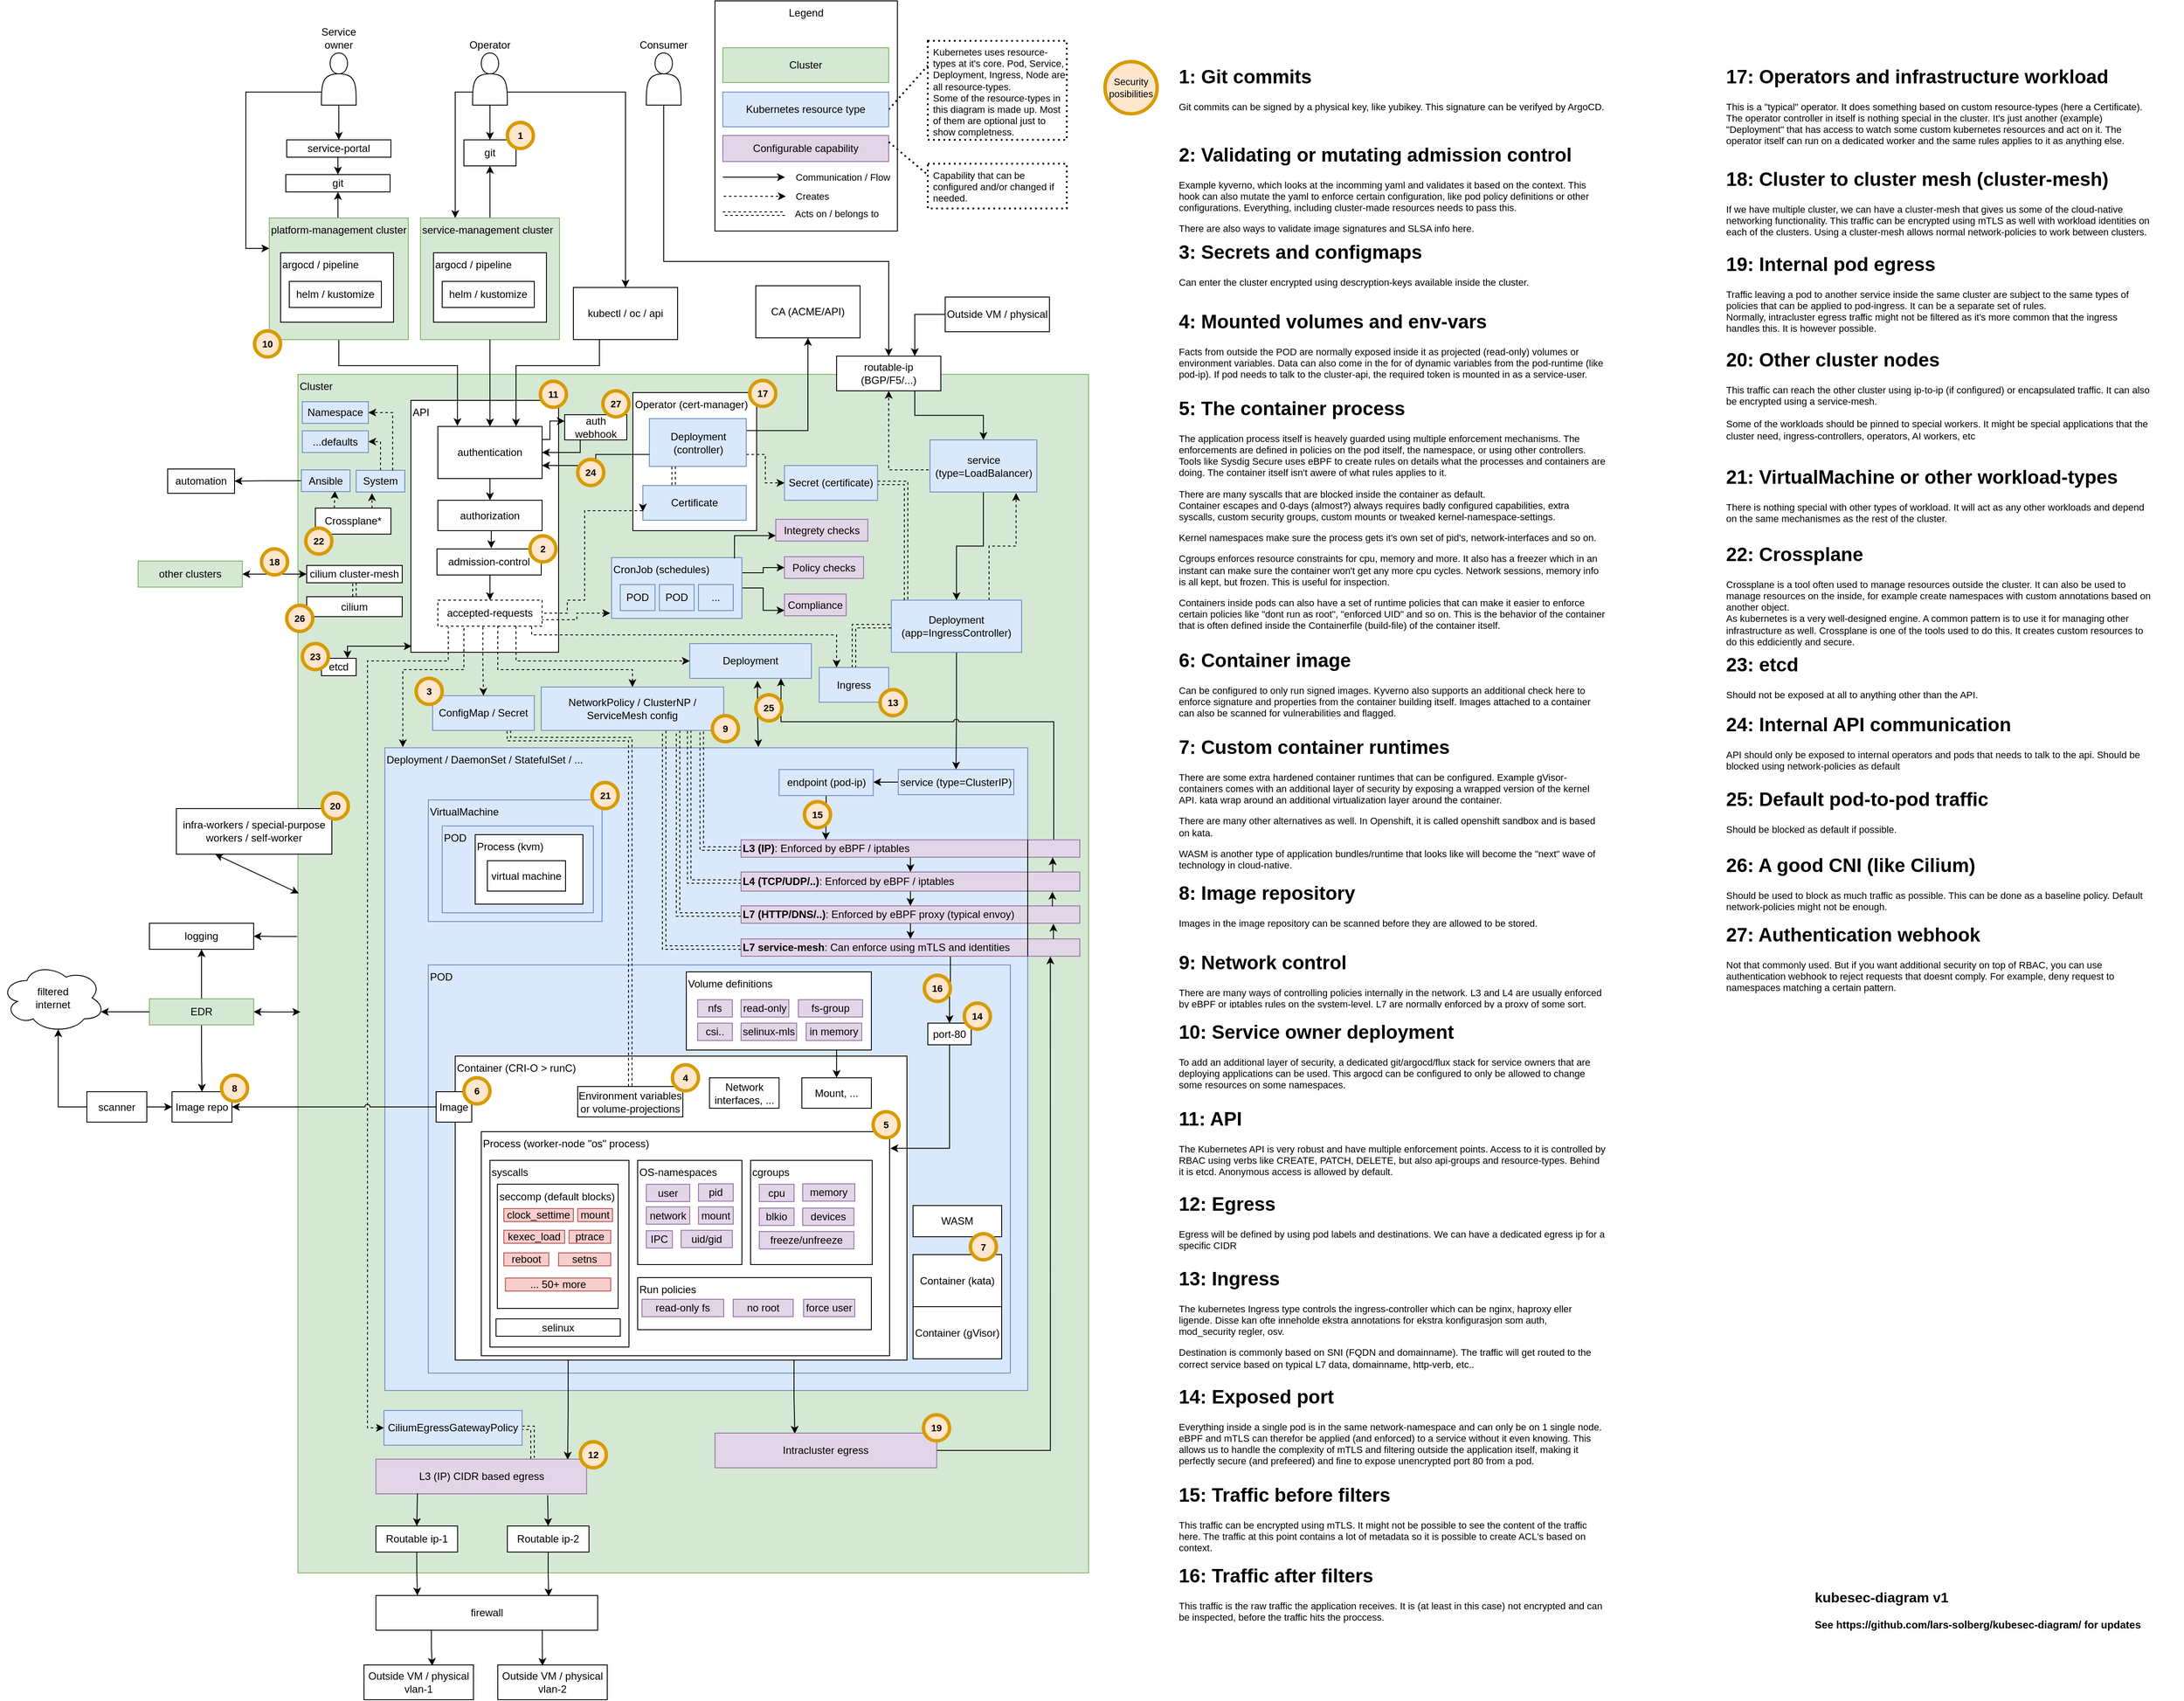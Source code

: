 <mxfile version="20.8.16" type="device"><diagram name="Page-1" id="8Zn4f2SKTqsDJRzZHTFJ"><mxGraphModel dx="3936" dy="2447" grid="1" gridSize="10" guides="1" tooltips="1" connect="1" arrows="1" fold="1" page="1" pageScale="1" pageWidth="827" pageHeight="1169" math="0" shadow="0"><root><mxCell id="0"/><mxCell id="1" parent="0"/><mxCell id="hEYH7DA-wKAnr0UQtw9K-1" value="Cluster" style="rounded=0;whiteSpace=wrap;html=1;strokeWidth=1;verticalAlign=top;align=left;fillColor=#d5e8d4;strokeColor=#82b366;" vertex="1" parent="1"><mxGeometry x="-90" y="-200" width="910" height="1380" as="geometry"/></mxCell><mxCell id="hEYH7DA-wKAnr0UQtw9K-2" value="Deployment / DaemonSet / StatefulSet / ..." style="rounded=0;whiteSpace=wrap;html=1;strokeWidth=1;verticalAlign=top;align=left;glass=0;shadow=0;labelBorderColor=none;fillColor=#dae8fc;strokeColor=#6c8ebf;" vertex="1" parent="1"><mxGeometry x="10" y="230" width="740" height="740" as="geometry"/></mxCell><mxCell id="hEYH7DA-wKAnr0UQtw9K-3" value="POD" style="rounded=0;whiteSpace=wrap;html=1;strokeWidth=1;verticalAlign=top;align=left;fillColor=#dae8fc;strokeColor=#6c8ebf;" vertex="1" parent="1"><mxGeometry x="60" y="480" width="670" height="470" as="geometry"/></mxCell><mxCell id="hEYH7DA-wKAnr0UQtw9K-4" style="edgeStyle=orthogonalEdgeStyle;shape=connector;rounded=0;orthogonalLoop=1;jettySize=auto;html=1;exitX=0;exitY=0.5;exitDx=0;exitDy=0;entryX=1;entryY=0.5;entryDx=0;entryDy=0;labelBackgroundColor=default;strokeColor=default;fontFamily=Helvetica;fontSize=11;fontColor=default;endArrow=classic;" edge="1" parent="1" source="hEYH7DA-wKAnr0UQtw9K-5" target="hEYH7DA-wKAnr0UQtw9K-99"><mxGeometry relative="1" as="geometry"/></mxCell><mxCell id="hEYH7DA-wKAnr0UQtw9K-5" value="service (type=ClusterIP)" style="rounded=0;whiteSpace=wrap;html=1;strokeWidth=1;fillColor=#dae8fc;strokeColor=#6c8ebf;" vertex="1" parent="1"><mxGeometry x="601" y="255" width="133" height="29" as="geometry"/></mxCell><mxCell id="hEYH7DA-wKAnr0UQtw9K-6" style="edgeStyle=orthogonalEdgeStyle;shape=connector;rounded=0;orthogonalLoop=1;jettySize=auto;html=1;exitX=0.75;exitY=0;exitDx=0;exitDy=0;entryX=0.806;entryY=1.021;entryDx=0;entryDy=0;entryPerimeter=0;labelBackgroundColor=default;strokeColor=default;fontFamily=Helvetica;fontSize=11;fontColor=default;endArrow=classic;dashed=1;" edge="1" parent="1" source="hEYH7DA-wKAnr0UQtw9K-8" target="hEYH7DA-wKAnr0UQtw9K-37"><mxGeometry relative="1" as="geometry"/></mxCell><mxCell id="hEYH7DA-wKAnr0UQtw9K-7" style="edgeStyle=orthogonalEdgeStyle;shape=connector;rounded=0;orthogonalLoop=1;jettySize=auto;html=1;exitX=0.5;exitY=1;exitDx=0;exitDy=0;entryX=0.5;entryY=0;entryDx=0;entryDy=0;labelBackgroundColor=default;strokeColor=default;fontFamily=Helvetica;fontSize=11;fontColor=default;endArrow=classic;" edge="1" parent="1" source="hEYH7DA-wKAnr0UQtw9K-8" target="hEYH7DA-wKAnr0UQtw9K-5"><mxGeometry relative="1" as="geometry"/></mxCell><mxCell id="hEYH7DA-wKAnr0UQtw9K-8" value="Deployment (app=IngressController)" style="rounded=0;whiteSpace=wrap;html=1;strokeWidth=1;fillColor=#dae8fc;strokeColor=#6c8ebf;" vertex="1" parent="1"><mxGeometry x="593" y="60" width="150" height="60" as="geometry"/></mxCell><mxCell id="hEYH7DA-wKAnr0UQtw9K-9" value="" style="edgeStyle=orthogonalEdgeStyle;shape=link;rounded=0;orthogonalLoop=1;jettySize=auto;html=1;shadow=0;dashed=1;strokeWidth=1;exitX=0.5;exitY=0;exitDx=0;exitDy=0;entryX=0;entryY=0.5;entryDx=0;entryDy=0;" edge="1" parent="1" source="hEYH7DA-wKAnr0UQtw9K-10" target="hEYH7DA-wKAnr0UQtw9K-8"><mxGeometry relative="1" as="geometry"/></mxCell><mxCell id="hEYH7DA-wKAnr0UQtw9K-10" value="Ingress" style="rounded=0;whiteSpace=wrap;html=1;strokeWidth=1;fillColor=#dae8fc;strokeColor=#6c8ebf;" vertex="1" parent="1"><mxGeometry x="510" y="137.5" width="80" height="40" as="geometry"/></mxCell><mxCell id="hEYH7DA-wKAnr0UQtw9K-11" style="edgeStyle=orthogonalEdgeStyle;shape=connector;rounded=0;orthogonalLoop=1;jettySize=auto;html=1;exitX=0.25;exitY=1;exitDx=0;exitDy=0;entryX=0.91;entryY=0.015;entryDx=0;entryDy=0;entryPerimeter=0;labelBackgroundColor=default;strokeColor=default;fontFamily=Helvetica;fontSize=11;fontColor=default;endArrow=classic;" edge="1" parent="1" source="hEYH7DA-wKAnr0UQtw9K-13" target="hEYH7DA-wKAnr0UQtw9K-154"><mxGeometry relative="1" as="geometry"/></mxCell><mxCell id="hEYH7DA-wKAnr0UQtw9K-12" style="edgeStyle=orthogonalEdgeStyle;shape=connector;rounded=0;orthogonalLoop=1;jettySize=auto;html=1;exitX=0.75;exitY=1;exitDx=0;exitDy=0;entryX=0.36;entryY=0.02;entryDx=0;entryDy=0;entryPerimeter=0;labelBackgroundColor=default;strokeColor=default;fontFamily=Helvetica;fontSize=11;fontColor=default;endArrow=classic;" edge="1" parent="1" source="hEYH7DA-wKAnr0UQtw9K-13" target="hEYH7DA-wKAnr0UQtw9K-218"><mxGeometry relative="1" as="geometry"/></mxCell><mxCell id="hEYH7DA-wKAnr0UQtw9K-13" value="Container (CRI-O &amp;gt; runC)" style="rounded=0;whiteSpace=wrap;html=1;strokeWidth=1;verticalAlign=top;align=left;" vertex="1" parent="1"><mxGeometry x="91" y="585" width="520" height="350" as="geometry"/></mxCell><mxCell id="hEYH7DA-wKAnr0UQtw9K-14" value="Outside VM / physical&lt;br&gt;vlan-1" style="rounded=0;whiteSpace=wrap;html=1;strokeWidth=1;verticalAlign=middle;" vertex="1" parent="1"><mxGeometry x="-14" y="1286" width="126" height="40" as="geometry"/></mxCell><mxCell id="hEYH7DA-wKAnr0UQtw9K-15" style="edgeStyle=orthogonalEdgeStyle;shape=connector;rounded=0;orthogonalLoop=1;jettySize=auto;html=1;exitX=0.5;exitY=1;exitDx=0;exitDy=0;entryX=1.002;entryY=0.074;entryDx=0;entryDy=0;entryPerimeter=0;labelBackgroundColor=default;strokeColor=default;fontFamily=Helvetica;fontSize=11;fontColor=default;endArrow=classic;" edge="1" parent="1" source="hEYH7DA-wKAnr0UQtw9K-16" target="hEYH7DA-wKAnr0UQtw9K-17"><mxGeometry relative="1" as="geometry"/></mxCell><mxCell id="hEYH7DA-wKAnr0UQtw9K-16" value="port-80" style="rounded=0;whiteSpace=wrap;html=1;strokeWidth=1;" vertex="1" parent="1"><mxGeometry x="635" y="547" width="50" height="25" as="geometry"/></mxCell><mxCell id="hEYH7DA-wKAnr0UQtw9K-17" value="Process (worker-node &quot;os&quot; process)" style="rounded=0;whiteSpace=wrap;html=1;strokeWidth=1;verticalAlign=top;align=left;" vertex="1" parent="1"><mxGeometry x="121" y="672" width="470" height="258" as="geometry"/></mxCell><mxCell id="hEYH7DA-wKAnr0UQtw9K-18" value="Container (gVisor)" style="rounded=0;whiteSpace=wrap;html=1;strokeWidth=1;verticalAlign=middle;" vertex="1" parent="1"><mxGeometry x="618" y="873.5" width="102" height="60" as="geometry"/></mxCell><mxCell id="hEYH7DA-wKAnr0UQtw9K-19" value="syscalls" style="rounded=0;whiteSpace=wrap;html=1;strokeWidth=1;verticalAlign=top;align=left;" vertex="1" parent="1"><mxGeometry x="131" y="705" width="160" height="215" as="geometry"/></mxCell><mxCell id="hEYH7DA-wKAnr0UQtw9K-20" value="OS-namespaces" style="rounded=0;whiteSpace=wrap;html=1;strokeWidth=1;verticalAlign=top;align=left;" vertex="1" parent="1"><mxGeometry x="301" y="705" width="120" height="120" as="geometry"/></mxCell><mxCell id="hEYH7DA-wKAnr0UQtw9K-21" value="cgroups" style="rounded=0;whiteSpace=wrap;html=1;strokeWidth=1;verticalAlign=top;align=left;" vertex="1" parent="1"><mxGeometry x="431" y="705" width="140" height="120" as="geometry"/></mxCell><mxCell id="hEYH7DA-wKAnr0UQtw9K-22" value="user" style="rounded=0;whiteSpace=wrap;html=1;strokeWidth=1;fillColor=#e1d5e7;strokeColor=#9673a6;" vertex="1" parent="1"><mxGeometry x="311" y="732.5" width="50" height="20" as="geometry"/></mxCell><mxCell id="hEYH7DA-wKAnr0UQtw9K-23" value="pid" style="rounded=0;whiteSpace=wrap;html=1;strokeWidth=1;fillColor=#e1d5e7;strokeColor=#9673a6;" vertex="1" parent="1"><mxGeometry x="371" y="732" width="40" height="20" as="geometry"/></mxCell><mxCell id="hEYH7DA-wKAnr0UQtw9K-24" value="network" style="rounded=0;whiteSpace=wrap;html=1;strokeWidth=1;fillColor=#e1d5e7;strokeColor=#9673a6;" vertex="1" parent="1"><mxGeometry x="311" y="758.5" width="50" height="20" as="geometry"/></mxCell><mxCell id="hEYH7DA-wKAnr0UQtw9K-25" value="mount" style="rounded=0;whiteSpace=wrap;html=1;strokeWidth=1;fillColor=#e1d5e7;strokeColor=#9673a6;" vertex="1" parent="1"><mxGeometry x="371" y="758.5" width="40" height="20" as="geometry"/></mxCell><mxCell id="hEYH7DA-wKAnr0UQtw9K-26" value="IPC" style="rounded=0;whiteSpace=wrap;html=1;strokeWidth=1;fillColor=#e1d5e7;strokeColor=#9673a6;" vertex="1" parent="1"><mxGeometry x="311" y="786" width="30" height="20" as="geometry"/></mxCell><mxCell id="hEYH7DA-wKAnr0UQtw9K-27" value="uid/gid" style="rounded=0;whiteSpace=wrap;html=1;strokeWidth=1;fillColor=#e1d5e7;strokeColor=#9673a6;" vertex="1" parent="1"><mxGeometry x="351" y="785.5" width="59" height="20" as="geometry"/></mxCell><mxCell id="hEYH7DA-wKAnr0UQtw9K-28" style="edgeStyle=orthogonalEdgeStyle;shape=connector;rounded=0;orthogonalLoop=1;jettySize=auto;html=1;exitX=0.5;exitY=1;exitDx=0;exitDy=0;entryX=0.5;entryY=0;entryDx=0;entryDy=0;labelBackgroundColor=default;strokeColor=default;fontFamily=Helvetica;fontSize=11;fontColor=default;endArrow=classic;" edge="1" parent="1" source="hEYH7DA-wKAnr0UQtw9K-31" target="hEYH7DA-wKAnr0UQtw9K-32"><mxGeometry relative="1" as="geometry"/></mxCell><mxCell id="hEYH7DA-wKAnr0UQtw9K-29" style="edgeStyle=orthogonalEdgeStyle;shape=connector;rounded=0;orthogonalLoop=1;jettySize=auto;html=1;exitX=1;exitY=0.75;exitDx=0;exitDy=0;entryX=0.5;entryY=0;entryDx=0;entryDy=0;labelBackgroundColor=default;strokeColor=default;fontFamily=Helvetica;fontSize=11;fontColor=default;endArrow=classic;" edge="1" parent="1" source="hEYH7DA-wKAnr0UQtw9K-31" target="hEYH7DA-wKAnr0UQtw9K-95"><mxGeometry relative="1" as="geometry"/></mxCell><mxCell id="hEYH7DA-wKAnr0UQtw9K-30" style="edgeStyle=orthogonalEdgeStyle;shape=connector;rounded=0;orthogonalLoop=1;jettySize=auto;html=1;exitX=0;exitY=0.75;exitDx=0;exitDy=0;entryX=0.25;entryY=0;entryDx=0;entryDy=0;labelBackgroundColor=default;strokeColor=default;fontFamily=Helvetica;fontSize=11;fontColor=default;endArrow=classic;" edge="1" parent="1" source="hEYH7DA-wKAnr0UQtw9K-31" target="hEYH7DA-wKAnr0UQtw9K-34"><mxGeometry relative="1" as="geometry"/></mxCell><mxCell id="hEYH7DA-wKAnr0UQtw9K-31" value="Operator" style="shape=actor;whiteSpace=wrap;html=1;strokeWidth=1;labelPosition=center;verticalLabelPosition=top;align=center;verticalAlign=bottom;" vertex="1" parent="1"><mxGeometry x="111" y="-570" width="40" height="60" as="geometry"/></mxCell><mxCell id="hEYH7DA-wKAnr0UQtw9K-32" value="git" style="rounded=0;whiteSpace=wrap;html=1;strokeWidth=1;" vertex="1" parent="1"><mxGeometry x="101" y="-470" width="60" height="30" as="geometry"/></mxCell><mxCell id="hEYH7DA-wKAnr0UQtw9K-33" style="edgeStyle=orthogonalEdgeStyle;shape=connector;rounded=0;orthogonalLoop=1;jettySize=auto;html=1;exitX=0.5;exitY=0;exitDx=0;exitDy=0;entryX=0.5;entryY=1;entryDx=0;entryDy=0;labelBackgroundColor=default;strokeColor=default;fontFamily=Helvetica;fontSize=11;fontColor=default;endArrow=classic;" edge="1" parent="1" source="hEYH7DA-wKAnr0UQtw9K-34" target="hEYH7DA-wKAnr0UQtw9K-32"><mxGeometry relative="1" as="geometry"/></mxCell><mxCell id="hEYH7DA-wKAnr0UQtw9K-34" value="service-management cluster" style="rounded=0;whiteSpace=wrap;html=1;strokeWidth=1;align=left;verticalAlign=top;fillColor=#d5e8d4;strokeColor=#82b366;" vertex="1" parent="1"><mxGeometry x="51" y="-380" width="160" height="140" as="geometry"/></mxCell><mxCell id="hEYH7DA-wKAnr0UQtw9K-35" style="edgeStyle=orthogonalEdgeStyle;shape=connector;rounded=0;orthogonalLoop=1;jettySize=auto;html=1;exitX=0.5;exitY=1;exitDx=0;exitDy=0;entryX=0.5;entryY=0;entryDx=0;entryDy=0;labelBackgroundColor=default;strokeColor=default;fontFamily=Helvetica;fontSize=11;fontColor=default;endArrow=classic;" edge="1" parent="1" source="hEYH7DA-wKAnr0UQtw9K-37" target="hEYH7DA-wKAnr0UQtw9K-8"><mxGeometry relative="1" as="geometry"/></mxCell><mxCell id="hEYH7DA-wKAnr0UQtw9K-36" style="edgeStyle=orthogonalEdgeStyle;shape=connector;rounded=0;orthogonalLoop=1;jettySize=auto;html=1;exitX=0;exitY=0.5;exitDx=0;exitDy=0;entryX=0.5;entryY=1;entryDx=0;entryDy=0;dashed=1;labelBackgroundColor=default;strokeColor=default;fontFamily=Helvetica;fontSize=11;fontColor=default;endArrow=classic;" edge="1" parent="1" source="hEYH7DA-wKAnr0UQtw9K-37" target="hEYH7DA-wKAnr0UQtw9K-39"><mxGeometry relative="1" as="geometry"><Array as="points"><mxPoint x="590" y="-90"/></Array></mxGeometry></mxCell><mxCell id="hEYH7DA-wKAnr0UQtw9K-37" value="service (type=LoadBalancer)" style="rounded=0;whiteSpace=wrap;html=1;strokeWidth=1;fillColor=#dae8fc;strokeColor=#6c8ebf;" vertex="1" parent="1"><mxGeometry x="637.5" y="-124.5" width="123" height="60" as="geometry"/></mxCell><mxCell id="hEYH7DA-wKAnr0UQtw9K-38" style="edgeStyle=orthogonalEdgeStyle;shape=connector;rounded=0;orthogonalLoop=1;jettySize=auto;html=1;exitX=0.75;exitY=1;exitDx=0;exitDy=0;entryX=0.5;entryY=0;entryDx=0;entryDy=0;labelBackgroundColor=default;strokeColor=default;fontFamily=Helvetica;fontSize=11;fontColor=default;endArrow=classic;" edge="1" parent="1" source="hEYH7DA-wKAnr0UQtw9K-39" target="hEYH7DA-wKAnr0UQtw9K-37"><mxGeometry relative="1" as="geometry"/></mxCell><mxCell id="hEYH7DA-wKAnr0UQtw9K-39" value="routable-ip&lt;br&gt;(BGP/F5/...)" style="rounded=0;whiteSpace=wrap;html=1;strokeWidth=1;" vertex="1" parent="1"><mxGeometry x="530" y="-221" width="120" height="40" as="geometry"/></mxCell><mxCell id="hEYH7DA-wKAnr0UQtw9K-40" style="edgeStyle=orthogonalEdgeStyle;shape=connector;rounded=0;orthogonalLoop=1;jettySize=auto;html=1;exitX=0.5;exitY=1;exitDx=0;exitDy=0;entryX=0.5;entryY=0;entryDx=0;entryDy=0;labelBackgroundColor=default;strokeColor=default;fontFamily=Helvetica;fontSize=11;fontColor=default;endArrow=classic;" edge="1" parent="1" source="hEYH7DA-wKAnr0UQtw9K-41" target="hEYH7DA-wKAnr0UQtw9K-39"><mxGeometry relative="1" as="geometry"><Array as="points"><mxPoint x="331" y="-330"/><mxPoint x="590" y="-330"/></Array></mxGeometry></mxCell><mxCell id="hEYH7DA-wKAnr0UQtw9K-41" value="Consumer" style="shape=actor;whiteSpace=wrap;html=1;strokeWidth=1;verticalAlign=bottom;labelPosition=center;verticalLabelPosition=top;align=center;" vertex="1" parent="1"><mxGeometry x="311" y="-570" width="40" height="60" as="geometry"/></mxCell><mxCell id="hEYH7DA-wKAnr0UQtw9K-42" value="API" style="rounded=0;whiteSpace=wrap;html=1;strokeWidth=1;align=left;verticalAlign=top;" vertex="1" parent="1"><mxGeometry x="40" y="-170" width="170" height="290" as="geometry"/></mxCell><mxCell id="hEYH7DA-wKAnr0UQtw9K-43" style="edgeStyle=orthogonalEdgeStyle;shape=connector;rounded=0;orthogonalLoop=1;jettySize=auto;html=1;exitX=0.5;exitY=1;exitDx=0;exitDy=0;entryX=0.5;entryY=0;entryDx=0;entryDy=0;labelBackgroundColor=default;strokeColor=default;fontFamily=Helvetica;fontSize=11;fontColor=default;endArrow=classic;" edge="1" parent="1" source="hEYH7DA-wKAnr0UQtw9K-44" target="hEYH7DA-wKAnr0UQtw9K-47"><mxGeometry relative="1" as="geometry"/></mxCell><mxCell id="hEYH7DA-wKAnr0UQtw9K-304" style="edgeStyle=orthogonalEdgeStyle;rounded=0;orthogonalLoop=1;jettySize=auto;html=1;exitX=1;exitY=0.25;exitDx=0;exitDy=0;entryX=0;entryY=0.25;entryDx=0;entryDy=0;" edge="1" parent="1" source="hEYH7DA-wKAnr0UQtw9K-44" target="hEYH7DA-wKAnr0UQtw9K-302"><mxGeometry relative="1" as="geometry"><Array as="points"><mxPoint x="200" y="-125"/><mxPoint x="200" y="-146"/></Array></mxGeometry></mxCell><mxCell id="hEYH7DA-wKAnr0UQtw9K-44" value="authentication" style="rounded=0;whiteSpace=wrap;html=1;strokeWidth=1;" vertex="1" parent="1"><mxGeometry x="71" y="-140" width="120" height="60" as="geometry"/></mxCell><mxCell id="hEYH7DA-wKAnr0UQtw9K-45" style="edgeStyle=orthogonalEdgeStyle;shape=connector;rounded=0;orthogonalLoop=1;jettySize=auto;html=1;exitX=0.5;exitY=1;exitDx=0;exitDy=0;entryX=0.5;entryY=0;entryDx=0;entryDy=0;labelBackgroundColor=default;strokeColor=default;fontFamily=Helvetica;fontSize=11;fontColor=default;endArrow=classic;" edge="1" parent="1" source="hEYH7DA-wKAnr0UQtw9K-34" target="hEYH7DA-wKAnr0UQtw9K-44"><mxGeometry relative="1" as="geometry"><mxPoint x="131" y="-220" as="sourcePoint"/></mxGeometry></mxCell><mxCell id="hEYH7DA-wKAnr0UQtw9K-46" style="edgeStyle=orthogonalEdgeStyle;shape=connector;rounded=0;orthogonalLoop=1;jettySize=auto;html=1;exitX=0.5;exitY=1;exitDx=0;exitDy=0;entryX=0.5;entryY=0;entryDx=0;entryDy=0;labelBackgroundColor=default;strokeColor=default;fontFamily=Helvetica;fontSize=11;fontColor=default;endArrow=classic;startArrow=none;" edge="1" parent="1" source="hEYH7DA-wKAnr0UQtw9K-308" target="hEYH7DA-wKAnr0UQtw9K-54"><mxGeometry relative="1" as="geometry"/></mxCell><mxCell id="hEYH7DA-wKAnr0UQtw9K-310" style="edgeStyle=orthogonalEdgeStyle;rounded=0;orthogonalLoop=1;jettySize=auto;html=1;exitX=0.5;exitY=1;exitDx=0;exitDy=0;entryX=0.521;entryY=-0.026;entryDx=0;entryDy=0;entryPerimeter=0;" edge="1" parent="1" source="hEYH7DA-wKAnr0UQtw9K-47" target="hEYH7DA-wKAnr0UQtw9K-308"><mxGeometry relative="1" as="geometry"/></mxCell><mxCell id="hEYH7DA-wKAnr0UQtw9K-47" value="authorization" style="rounded=0;whiteSpace=wrap;html=1;strokeWidth=1;" vertex="1" parent="1"><mxGeometry x="71" y="-55" width="120" height="35" as="geometry"/></mxCell><mxCell id="hEYH7DA-wKAnr0UQtw9K-48" style="edgeStyle=orthogonalEdgeStyle;shape=connector;rounded=0;orthogonalLoop=1;jettySize=auto;html=1;exitX=0.75;exitY=1;exitDx=0;exitDy=0;entryX=0;entryY=0.5;entryDx=0;entryDy=0;labelBackgroundColor=default;strokeColor=default;fontFamily=Helvetica;fontSize=11;fontColor=default;endArrow=classic;dashed=1;" edge="1" parent="1" source="hEYH7DA-wKAnr0UQtw9K-54" target="hEYH7DA-wKAnr0UQtw9K-62"><mxGeometry relative="1" as="geometry"><Array as="points"><mxPoint x="161" y="130"/></Array></mxGeometry></mxCell><mxCell id="hEYH7DA-wKAnr0UQtw9K-49" style="edgeStyle=orthogonalEdgeStyle;shape=connector;rounded=0;orthogonalLoop=1;jettySize=auto;html=1;exitX=-0.01;exitY=0.914;exitDx=0;exitDy=0;entryX=1;entryY=0.75;entryDx=0;entryDy=0;labelBackgroundColor=default;strokeColor=default;fontFamily=Helvetica;fontSize=11;fontColor=default;startArrow=classic;startFill=1;endArrow=none;endFill=0;dashed=1;exitPerimeter=0;" edge="1" parent="1" source="hEYH7DA-wKAnr0UQtw9K-67" target="hEYH7DA-wKAnr0UQtw9K-54"><mxGeometry relative="1" as="geometry"/></mxCell><mxCell id="hEYH7DA-wKAnr0UQtw9K-50" style="edgeStyle=orthogonalEdgeStyle;shape=connector;rounded=0;orthogonalLoop=1;jettySize=auto;html=1;exitX=0.028;exitY=-0.001;exitDx=0;exitDy=0;entryX=0.25;entryY=1;entryDx=0;entryDy=0;labelBackgroundColor=default;strokeColor=default;fontFamily=Helvetica;fontSize=11;fontColor=default;startArrow=classic;startFill=1;endArrow=none;endFill=0;exitPerimeter=0;dashed=1;" edge="1" parent="1" source="hEYH7DA-wKAnr0UQtw9K-2" target="hEYH7DA-wKAnr0UQtw9K-54"><mxGeometry relative="1" as="geometry"><Array as="points"><mxPoint x="31" y="140"/><mxPoint x="101" y="140"/></Array></mxGeometry></mxCell><mxCell id="hEYH7DA-wKAnr0UQtw9K-51" style="edgeStyle=orthogonalEdgeStyle;shape=connector;rounded=0;orthogonalLoop=1;jettySize=auto;html=1;exitX=0.9;exitY=1.017;exitDx=0;exitDy=0;entryX=0.25;entryY=0;entryDx=0;entryDy=0;labelBackgroundColor=default;strokeColor=default;fontFamily=Helvetica;fontSize=11;fontColor=default;endArrow=classic;exitPerimeter=0;dashed=1;" edge="1" parent="1" source="hEYH7DA-wKAnr0UQtw9K-54" target="hEYH7DA-wKAnr0UQtw9K-10"><mxGeometry relative="1" as="geometry"><Array as="points"><mxPoint x="179" y="100"/><mxPoint x="530" y="100"/></Array></mxGeometry></mxCell><mxCell id="hEYH7DA-wKAnr0UQtw9K-52" style="edgeStyle=orthogonalEdgeStyle;shape=connector;rounded=0;orthogonalLoop=1;jettySize=auto;html=1;exitX=0.432;exitY=1.029;exitDx=0;exitDy=0;entryX=0.5;entryY=0;entryDx=0;entryDy=0;labelBackgroundColor=default;strokeColor=default;fontFamily=Helvetica;fontSize=11;fontColor=default;endArrow=classic;exitPerimeter=0;dashed=1;" edge="1" parent="1" source="hEYH7DA-wKAnr0UQtw9K-54" target="hEYH7DA-wKAnr0UQtw9K-87"><mxGeometry relative="1" as="geometry"/></mxCell><mxCell id="hEYH7DA-wKAnr0UQtw9K-53" style="edgeStyle=orthogonalEdgeStyle;shape=connector;rounded=0;orthogonalLoop=1;jettySize=auto;html=1;exitX=0;exitY=0.5;exitDx=0;exitDy=0;entryX=0.1;entryY=1.033;entryDx=0;entryDy=0;dashed=1;labelBackgroundColor=default;strokeColor=default;fontFamily=Helvetica;fontSize=11;fontColor=default;startArrow=classic;startFill=1;endArrow=none;endFill=0;entryPerimeter=0;" edge="1" parent="1" source="hEYH7DA-wKAnr0UQtw9K-155" target="hEYH7DA-wKAnr0UQtw9K-54"><mxGeometry relative="1" as="geometry"><Array as="points"><mxPoint x="-10" y="1013"/><mxPoint x="-10" y="130"/><mxPoint x="83" y="130"/></Array></mxGeometry></mxCell><mxCell id="hEYH7DA-wKAnr0UQtw9K-54" value="accepted-requests" style="rounded=0;whiteSpace=wrap;html=1;strokeWidth=1;dashed=1;" vertex="1" parent="1"><mxGeometry x="71" y="60" width="120" height="30" as="geometry"/></mxCell><mxCell id="hEYH7DA-wKAnr0UQtw9K-55" value="cpu" style="rounded=0;whiteSpace=wrap;html=1;strokeWidth=1;fillColor=#e1d5e7;strokeColor=#9673a6;" vertex="1" parent="1"><mxGeometry x="441" y="732.5" width="40" height="20" as="geometry"/></mxCell><mxCell id="hEYH7DA-wKAnr0UQtw9K-56" value="memory" style="rounded=0;whiteSpace=wrap;html=1;strokeWidth=1;fillColor=#e1d5e7;strokeColor=#9673a6;" vertex="1" parent="1"><mxGeometry x="491" y="732" width="60" height="20" as="geometry"/></mxCell><mxCell id="hEYH7DA-wKAnr0UQtw9K-57" value="blkio" style="rounded=0;whiteSpace=wrap;html=1;strokeWidth=1;fillColor=#e1d5e7;strokeColor=#9673a6;" vertex="1" parent="1"><mxGeometry x="441" y="760" width="40" height="20" as="geometry"/></mxCell><mxCell id="hEYH7DA-wKAnr0UQtw9K-58" value="devices" style="rounded=0;whiteSpace=wrap;html=1;strokeWidth=1;fillColor=#e1d5e7;strokeColor=#9673a6;" vertex="1" parent="1"><mxGeometry x="491" y="760" width="59" height="20" as="geometry"/></mxCell><mxCell id="hEYH7DA-wKAnr0UQtw9K-59" value="freeze/unfreeze" style="rounded=0;whiteSpace=wrap;html=1;strokeWidth=1;fillColor=#e1d5e7;strokeColor=#9673a6;" vertex="1" parent="1"><mxGeometry x="441" y="787" width="109" height="20" as="geometry"/></mxCell><mxCell id="hEYH7DA-wKAnr0UQtw9K-60" style="edgeStyle=orthogonalEdgeStyle;shape=connector;rounded=0;orthogonalLoop=1;jettySize=auto;html=1;exitX=0.557;exitY=1.071;exitDx=0;exitDy=0;entryX=0.581;entryY=-0.001;entryDx=0;entryDy=0;entryPerimeter=0;labelBackgroundColor=default;strokeColor=default;fontFamily=Helvetica;fontSize=11;fontColor=default;endArrow=classic;startArrow=classic;startFill=1;exitPerimeter=0;" edge="1" parent="1" source="hEYH7DA-wKAnr0UQtw9K-62" target="hEYH7DA-wKAnr0UQtw9K-2"><mxGeometry relative="1" as="geometry"/></mxCell><mxCell id="hEYH7DA-wKAnr0UQtw9K-61" style="edgeStyle=orthogonalEdgeStyle;shape=connector;rounded=0;orthogonalLoop=1;jettySize=auto;html=1;exitX=0.923;exitY=0.033;exitDx=0;exitDy=0;entryX=0.75;entryY=1;entryDx=0;entryDy=0;labelBackgroundColor=default;strokeColor=default;fontFamily=Helvetica;fontSize=11;fontColor=default;endArrow=classic;exitPerimeter=0;jumpStyle=arc;" edge="1" parent="1" source="hEYH7DA-wKAnr0UQtw9K-111" target="hEYH7DA-wKAnr0UQtw9K-62"><mxGeometry relative="1" as="geometry"><Array as="points"><mxPoint x="780" y="200"/><mxPoint x="466" y="200"/></Array></mxGeometry></mxCell><mxCell id="hEYH7DA-wKAnr0UQtw9K-62" value="Deployment" style="rounded=0;whiteSpace=wrap;html=1;strokeWidth=1;fillColor=#dae8fc;strokeColor=#6c8ebf;" vertex="1" parent="1"><mxGeometry x="361" y="110" width="140" height="40" as="geometry"/></mxCell><mxCell id="hEYH7DA-wKAnr0UQtw9K-63" value="VirtualMachine" style="rounded=0;whiteSpace=wrap;html=1;strokeWidth=1;align=left;verticalAlign=top;fillColor=#dae8fc;strokeColor=#6c8ebf;" vertex="1" parent="1"><mxGeometry x="60" y="290" width="200" height="140" as="geometry"/></mxCell><mxCell id="hEYH7DA-wKAnr0UQtw9K-64" value="POD" style="rounded=0;whiteSpace=wrap;html=1;strokeWidth=1;align=left;verticalAlign=top;fillColor=#dae8fc;strokeColor=#6c8ebf;" vertex="1" parent="1"><mxGeometry x="76" y="320" width="174" height="100" as="geometry"/></mxCell><mxCell id="hEYH7DA-wKAnr0UQtw9K-65" style="edgeStyle=orthogonalEdgeStyle;shape=connector;rounded=0;orthogonalLoop=1;jettySize=auto;html=1;exitX=1;exitY=0.5;exitDx=0;exitDy=0;entryX=0;entryY=0.75;entryDx=0;entryDy=0;labelBackgroundColor=default;strokeColor=default;fontFamily=Helvetica;fontSize=11;fontColor=default;endArrow=classic;" edge="1" parent="1" source="hEYH7DA-wKAnr0UQtw9K-67" target="hEYH7DA-wKAnr0UQtw9K-179"><mxGeometry relative="1" as="geometry"/></mxCell><mxCell id="hEYH7DA-wKAnr0UQtw9K-66" style="edgeStyle=orthogonalEdgeStyle;shape=connector;rounded=0;orthogonalLoop=1;jettySize=auto;html=1;exitX=1;exitY=0.25;exitDx=0;exitDy=0;entryX=0;entryY=0.5;entryDx=0;entryDy=0;labelBackgroundColor=default;strokeColor=default;fontFamily=Helvetica;fontSize=11;fontColor=default;endArrow=classic;" edge="1" parent="1" source="hEYH7DA-wKAnr0UQtw9K-67" target="hEYH7DA-wKAnr0UQtw9K-178"><mxGeometry relative="1" as="geometry"/></mxCell><mxCell id="hEYH7DA-wKAnr0UQtw9K-67" value="CronJob (schedules)" style="rounded=0;whiteSpace=wrap;html=1;strokeWidth=1;align=left;verticalAlign=top;fillColor=#dae8fc;strokeColor=#6c8ebf;" vertex="1" parent="1"><mxGeometry x="271" y="11" width="150" height="70" as="geometry"/></mxCell><mxCell id="hEYH7DA-wKAnr0UQtw9K-68" style="edgeStyle=orthogonalEdgeStyle;shape=link;rounded=0;orthogonalLoop=1;jettySize=auto;html=1;exitX=0.88;exitY=1.024;exitDx=0;exitDy=0;entryX=0;entryY=0.5;entryDx=0;entryDy=0;shadow=0;dashed=1;labelBackgroundColor=default;strokeColor=default;strokeWidth=1;fontFamily=Helvetica;fontSize=11;fontColor=default;endArrow=classic;exitPerimeter=0;" edge="1" parent="1" source="hEYH7DA-wKAnr0UQtw9K-72" target="hEYH7DA-wKAnr0UQtw9K-111"><mxGeometry relative="1" as="geometry"><Array as="points"><mxPoint x="375" y="346"/></Array></mxGeometry></mxCell><mxCell id="hEYH7DA-wKAnr0UQtw9K-69" style="edgeStyle=orthogonalEdgeStyle;shape=link;rounded=0;orthogonalLoop=1;jettySize=auto;html=1;exitX=0.811;exitY=0.992;exitDx=0;exitDy=0;entryX=0;entryY=0.5;entryDx=0;entryDy=0;shadow=0;dashed=1;labelBackgroundColor=default;strokeColor=default;strokeWidth=1;fontFamily=Helvetica;fontSize=11;fontColor=default;endArrow=classic;exitPerimeter=0;" edge="1" parent="1" source="hEYH7DA-wKAnr0UQtw9K-72" target="hEYH7DA-wKAnr0UQtw9K-113"><mxGeometry relative="1" as="geometry"/></mxCell><mxCell id="hEYH7DA-wKAnr0UQtw9K-70" style="edgeStyle=orthogonalEdgeStyle;shape=link;rounded=0;orthogonalLoop=1;jettySize=auto;html=1;exitX=0.75;exitY=1;exitDx=0;exitDy=0;entryX=0;entryY=0.5;entryDx=0;entryDy=0;shadow=0;dashed=1;labelBackgroundColor=default;strokeColor=default;strokeWidth=1;fontFamily=Helvetica;fontSize=11;fontColor=default;endArrow=classic;" edge="1" parent="1" source="hEYH7DA-wKAnr0UQtw9K-72" target="hEYH7DA-wKAnr0UQtw9K-115"><mxGeometry relative="1" as="geometry"/></mxCell><mxCell id="hEYH7DA-wKAnr0UQtw9K-71" style="edgeStyle=orthogonalEdgeStyle;shape=link;rounded=0;orthogonalLoop=1;jettySize=auto;html=1;exitX=0.674;exitY=1.008;exitDx=0;exitDy=0;entryX=0;entryY=0.5;entryDx=0;entryDy=0;shadow=0;dashed=1;labelBackgroundColor=default;strokeColor=default;strokeWidth=1;fontFamily=Helvetica;fontSize=11;fontColor=default;endArrow=classic;exitPerimeter=0;" edge="1" parent="1" source="hEYH7DA-wKAnr0UQtw9K-72" target="hEYH7DA-wKAnr0UQtw9K-117"><mxGeometry relative="1" as="geometry"/></mxCell><mxCell id="hEYH7DA-wKAnr0UQtw9K-72" value="NetworkPolicy / ClusterNP / ServiceMesh config" style="rounded=0;whiteSpace=wrap;html=1;strokeWidth=1;fillColor=#dae8fc;strokeColor=#6c8ebf;" vertex="1" parent="1"><mxGeometry x="190" y="160" width="210" height="50" as="geometry"/></mxCell><mxCell id="hEYH7DA-wKAnr0UQtw9K-73" value="POD" style="rounded=0;whiteSpace=wrap;html=1;strokeWidth=1;fillColor=#dae8fc;strokeColor=#6c8ebf;" vertex="1" parent="1"><mxGeometry x="281" y="42" width="40" height="30" as="geometry"/></mxCell><mxCell id="hEYH7DA-wKAnr0UQtw9K-74" value="POD" style="rounded=0;whiteSpace=wrap;html=1;strokeWidth=1;fillColor=#dae8fc;strokeColor=#6c8ebf;" vertex="1" parent="1"><mxGeometry x="326" y="42" width="40" height="30" as="geometry"/></mxCell><mxCell id="hEYH7DA-wKAnr0UQtw9K-75" value="..." style="rounded=0;whiteSpace=wrap;html=1;strokeWidth=1;fillColor=#dae8fc;strokeColor=#6c8ebf;" vertex="1" parent="1"><mxGeometry x="371" y="42" width="40" height="30" as="geometry"/></mxCell><mxCell id="hEYH7DA-wKAnr0UQtw9K-76" value="Process (kvm)" style="rounded=0;whiteSpace=wrap;html=1;strokeWidth=1;align=left;verticalAlign=top;" vertex="1" parent="1"><mxGeometry x="114" y="330" width="124" height="80" as="geometry"/></mxCell><mxCell id="hEYH7DA-wKAnr0UQtw9K-77" value="virtual machine" style="rounded=0;whiteSpace=wrap;html=1;strokeWidth=1;" vertex="1" parent="1"><mxGeometry x="128" y="360" width="90" height="35" as="geometry"/></mxCell><mxCell id="hEYH7DA-wKAnr0UQtw9K-78" value="Operator (cert-manager)" style="rounded=0;whiteSpace=wrap;html=1;strokeWidth=1;align=left;verticalAlign=top;" vertex="1" parent="1"><mxGeometry x="295.5" y="-179" width="142.5" height="159" as="geometry"/></mxCell><mxCell id="hEYH7DA-wKAnr0UQtw9K-79" style="edgeStyle=orthogonalEdgeStyle;shape=connector;rounded=0;orthogonalLoop=1;jettySize=auto;html=1;exitX=1;exitY=0.25;exitDx=0;exitDy=0;entryX=0.5;entryY=1;entryDx=0;entryDy=0;labelBackgroundColor=default;strokeColor=default;fontFamily=Helvetica;fontSize=11;fontColor=default;endArrow=classic;" edge="1" parent="1" source="hEYH7DA-wKAnr0UQtw9K-82" target="hEYH7DA-wKAnr0UQtw9K-85"><mxGeometry relative="1" as="geometry"/></mxCell><mxCell id="hEYH7DA-wKAnr0UQtw9K-80" style="edgeStyle=orthogonalEdgeStyle;shape=connector;rounded=0;orthogonalLoop=1;jettySize=auto;html=1;exitX=1;exitY=0.75;exitDx=0;exitDy=0;entryX=0;entryY=0.5;entryDx=0;entryDy=0;dashed=1;labelBackgroundColor=default;strokeColor=default;fontFamily=Helvetica;fontSize=11;fontColor=default;endArrow=classic;" edge="1" parent="1" source="hEYH7DA-wKAnr0UQtw9K-82" target="hEYH7DA-wKAnr0UQtw9K-84"><mxGeometry relative="1" as="geometry"/></mxCell><mxCell id="hEYH7DA-wKAnr0UQtw9K-81" style="edgeStyle=orthogonalEdgeStyle;shape=link;rounded=0;orthogonalLoop=1;jettySize=auto;html=1;exitX=0.25;exitY=1;exitDx=0;exitDy=0;entryX=0.298;entryY=-0.015;entryDx=0;entryDy=0;entryPerimeter=0;shadow=0;dashed=1;labelBackgroundColor=default;strokeColor=default;strokeWidth=1;fontFamily=Helvetica;fontSize=11;fontColor=default;endArrow=classic;" edge="1" parent="1" source="hEYH7DA-wKAnr0UQtw9K-82" target="hEYH7DA-wKAnr0UQtw9K-150"><mxGeometry relative="1" as="geometry"/></mxCell><mxCell id="hEYH7DA-wKAnr0UQtw9K-82" value="Deployment (controller)" style="rounded=0;whiteSpace=wrap;html=1;strokeWidth=1;fillColor=#dae8fc;strokeColor=#6c8ebf;" vertex="1" parent="1"><mxGeometry x="314.5" y="-149" width="111.5" height="55" as="geometry"/></mxCell><mxCell id="hEYH7DA-wKAnr0UQtw9K-83" style="edgeStyle=orthogonalEdgeStyle;shape=link;rounded=0;orthogonalLoop=1;jettySize=auto;html=1;exitX=1;exitY=0.5;exitDx=0;exitDy=0;entryX=0.113;entryY=0;entryDx=0;entryDy=0;entryPerimeter=0;shadow=0;dashed=1;labelBackgroundColor=default;strokeColor=default;strokeWidth=1;fontFamily=Helvetica;fontSize=11;fontColor=default;endArrow=classic;" edge="1" parent="1" source="hEYH7DA-wKAnr0UQtw9K-84" target="hEYH7DA-wKAnr0UQtw9K-8"><mxGeometry relative="1" as="geometry"><Array as="points"><mxPoint x="610" y="-75"/></Array></mxGeometry></mxCell><mxCell id="hEYH7DA-wKAnr0UQtw9K-84" value="Secret (certificate)" style="rounded=0;whiteSpace=wrap;html=1;strokeWidth=1;fillColor=#dae8fc;strokeColor=#6c8ebf;" vertex="1" parent="1"><mxGeometry x="470" y="-95" width="107.12" height="40" as="geometry"/></mxCell><mxCell id="hEYH7DA-wKAnr0UQtw9K-85" value="CA (ACME/API)" style="rounded=0;whiteSpace=wrap;html=1;strokeWidth=1;" vertex="1" parent="1"><mxGeometry x="437" y="-302" width="120" height="60" as="geometry"/></mxCell><mxCell id="hEYH7DA-wKAnr0UQtw9K-86" style="edgeStyle=orthogonalEdgeStyle;shape=link;rounded=0;orthogonalLoop=1;jettySize=auto;html=1;exitX=0.75;exitY=1;exitDx=0;exitDy=0;entryX=0.5;entryY=0;entryDx=0;entryDy=0;shadow=0;dashed=1;labelBackgroundColor=default;strokeColor=default;strokeWidth=1;fontFamily=Helvetica;fontSize=11;fontColor=default;endArrow=classic;" edge="1" parent="1" source="hEYH7DA-wKAnr0UQtw9K-87" target="hEYH7DA-wKAnr0UQtw9K-88"><mxGeometry relative="1" as="geometry"><Array as="points"><mxPoint x="153" y="220"/><mxPoint x="292" y="220"/></Array></mxGeometry></mxCell><mxCell id="hEYH7DA-wKAnr0UQtw9K-87" value="ConfigMap / Secret" style="rounded=0;whiteSpace=wrap;html=1;strokeWidth=1;fillColor=#dae8fc;strokeColor=#6c8ebf;" vertex="1" parent="1"><mxGeometry x="65" y="170" width="117" height="40" as="geometry"/></mxCell><mxCell id="hEYH7DA-wKAnr0UQtw9K-88" value="Environment variables or volume-projections" style="rounded=0;whiteSpace=wrap;html=1;strokeWidth=1;" vertex="1" parent="1"><mxGeometry x="232" y="620" width="121" height="35" as="geometry"/></mxCell><mxCell id="hEYH7DA-wKAnr0UQtw9K-89" value="Mount, ..." style="rounded=0;whiteSpace=wrap;html=1;strokeWidth=1;" vertex="1" parent="1"><mxGeometry x="490" y="610" width="80" height="35" as="geometry"/></mxCell><mxCell id="hEYH7DA-wKAnr0UQtw9K-90" style="edgeStyle=orthogonalEdgeStyle;rounded=0;orthogonalLoop=1;jettySize=auto;html=1;entryX=0.5;entryY=0;entryDx=0;entryDy=0;exitX=0.575;exitY=0.983;exitDx=0;exitDy=0;exitPerimeter=0;dashed=1;" edge="1" parent="1" source="hEYH7DA-wKAnr0UQtw9K-54" target="hEYH7DA-wKAnr0UQtw9K-72"><mxGeometry relative="1" as="geometry"><mxPoint x="130" y="110" as="sourcePoint"/><mxPoint x="113.25" y="190" as="targetPoint"/><Array as="points"><mxPoint x="140" y="140"/><mxPoint x="295" y="140"/></Array></mxGeometry></mxCell><mxCell id="hEYH7DA-wKAnr0UQtw9K-91" value="Run policies" style="rounded=0;whiteSpace=wrap;html=1;strokeWidth=1;verticalAlign=top;align=left;" vertex="1" parent="1"><mxGeometry x="301" y="840" width="269" height="60" as="geometry"/></mxCell><mxCell id="hEYH7DA-wKAnr0UQtw9K-92" value="read-only fs" style="rounded=0;whiteSpace=wrap;html=1;strokeWidth=1;fillColor=#e1d5e7;strokeColor=#9673a6;" vertex="1" parent="1"><mxGeometry x="306" y="865" width="94" height="20" as="geometry"/></mxCell><mxCell id="hEYH7DA-wKAnr0UQtw9K-93" value="no root" style="rounded=0;whiteSpace=wrap;html=1;strokeWidth=1;fillColor=#e1d5e7;strokeColor=#9673a6;" vertex="1" parent="1"><mxGeometry x="411" y="865" width="69" height="20" as="geometry"/></mxCell><mxCell id="hEYH7DA-wKAnr0UQtw9K-94" style="edgeStyle=orthogonalEdgeStyle;shape=connector;rounded=0;orthogonalLoop=1;jettySize=auto;html=1;exitX=0.25;exitY=1;exitDx=0;exitDy=0;entryX=0.75;entryY=0;entryDx=0;entryDy=0;labelBackgroundColor=default;strokeColor=default;fontFamily=Helvetica;fontSize=11;fontColor=default;endArrow=classic;" edge="1" parent="1" source="hEYH7DA-wKAnr0UQtw9K-95" target="hEYH7DA-wKAnr0UQtw9K-44"><mxGeometry relative="1" as="geometry"><Array as="points"><mxPoint x="257" y="-210"/><mxPoint x="161" y="-210"/></Array></mxGeometry></mxCell><mxCell id="hEYH7DA-wKAnr0UQtw9K-95" value="kubectl / oc / api" style="rounded=0;whiteSpace=wrap;html=1;strokeWidth=1;" vertex="1" parent="1"><mxGeometry x="227" y="-300" width="120" height="60" as="geometry"/></mxCell><mxCell id="hEYH7DA-wKAnr0UQtw9K-96" style="edgeStyle=orthogonalEdgeStyle;shape=connector;rounded=0;orthogonalLoop=1;jettySize=auto;html=1;exitX=0.5;exitY=1;exitDx=0;exitDy=0;entryX=0.5;entryY=0;entryDx=0;entryDy=0;labelBackgroundColor=default;strokeColor=default;fontFamily=Helvetica;fontSize=11;fontColor=default;endArrow=classic;" edge="1" parent="1" source="hEYH7DA-wKAnr0UQtw9K-97" target="hEYH7DA-wKAnr0UQtw9K-173"><mxGeometry relative="1" as="geometry"/></mxCell><mxCell id="hEYH7DA-wKAnr0UQtw9K-97" value="service-portal" style="rounded=0;whiteSpace=wrap;html=1;strokeWidth=1;" vertex="1" parent="1"><mxGeometry x="-103" y="-470" width="120" height="20" as="geometry"/></mxCell><mxCell id="hEYH7DA-wKAnr0UQtw9K-98" style="edgeStyle=orthogonalEdgeStyle;shape=connector;rounded=0;orthogonalLoop=1;jettySize=auto;html=1;exitX=0.5;exitY=1;exitDx=0;exitDy=0;entryX=0.25;entryY=0;entryDx=0;entryDy=0;labelBackgroundColor=default;strokeColor=default;fontFamily=Helvetica;fontSize=11;fontColor=default;endArrow=classic;" edge="1" parent="1" source="hEYH7DA-wKAnr0UQtw9K-99" target="hEYH7DA-wKAnr0UQtw9K-111"><mxGeometry relative="1" as="geometry"/></mxCell><mxCell id="hEYH7DA-wKAnr0UQtw9K-99" value="endpoint (pod-ip)" style="rounded=0;whiteSpace=wrap;html=1;strokeWidth=1;fillColor=#dae8fc;strokeColor=#6c8ebf;" vertex="1" parent="1"><mxGeometry x="463.75" y="255" width="108.5" height="30" as="geometry"/></mxCell><mxCell id="hEYH7DA-wKAnr0UQtw9K-100" value="seccomp (default blocks)" style="rounded=0;whiteSpace=wrap;html=1;strokeWidth=1;verticalAlign=top;align=left;" vertex="1" parent="1"><mxGeometry x="139.5" y="732.5" width="139" height="143" as="geometry"/></mxCell><mxCell id="hEYH7DA-wKAnr0UQtw9K-101" value="clock_settime" style="rounded=0;whiteSpace=wrap;html=1;strokeWidth=1;verticalAlign=middle;fillColor=#f8cecc;strokeColor=#b85450;" vertex="1" parent="1"><mxGeometry x="147" y="760.5" width="80" height="15" as="geometry"/></mxCell><mxCell id="hEYH7DA-wKAnr0UQtw9K-102" value="mount" style="rounded=0;whiteSpace=wrap;html=1;strokeWidth=1;verticalAlign=middle;fillColor=#f8cecc;strokeColor=#b85450;" vertex="1" parent="1"><mxGeometry x="232" y="760.5" width="40" height="15" as="geometry"/></mxCell><mxCell id="hEYH7DA-wKAnr0UQtw9K-103" value="kexec_load" style="rounded=0;whiteSpace=wrap;html=1;strokeWidth=1;verticalAlign=middle;fillColor=#f8cecc;strokeColor=#b85450;" vertex="1" parent="1"><mxGeometry x="147" y="785.5" width="70" height="15" as="geometry"/></mxCell><mxCell id="hEYH7DA-wKAnr0UQtw9K-104" value="ptrace" style="rounded=0;whiteSpace=wrap;html=1;strokeWidth=1;verticalAlign=middle;fillColor=#f8cecc;strokeColor=#b85450;" vertex="1" parent="1"><mxGeometry x="222" y="785.5" width="48" height="15" as="geometry"/></mxCell><mxCell id="hEYH7DA-wKAnr0UQtw9K-105" value="reboot" style="rounded=0;whiteSpace=wrap;html=1;strokeWidth=1;verticalAlign=middle;fillColor=#f8cecc;strokeColor=#b85450;" vertex="1" parent="1"><mxGeometry x="147" y="811.5" width="51.75" height="15" as="geometry"/></mxCell><mxCell id="hEYH7DA-wKAnr0UQtw9K-106" value="setns" style="rounded=0;whiteSpace=wrap;html=1;strokeWidth=1;verticalAlign=middle;fillColor=#f8cecc;strokeColor=#b85450;" vertex="1" parent="1"><mxGeometry x="210" y="811.5" width="60" height="15" as="geometry"/></mxCell><mxCell id="hEYH7DA-wKAnr0UQtw9K-107" value="... 50+ more" style="rounded=0;whiteSpace=wrap;html=1;strokeWidth=1;verticalAlign=middle;fillColor=#f8cecc;strokeColor=#b85450;" vertex="1" parent="1"><mxGeometry x="148.75" y="840.5" width="121.25" height="15" as="geometry"/></mxCell><mxCell id="hEYH7DA-wKAnr0UQtw9K-108" value="selinux" style="rounded=0;whiteSpace=wrap;html=1;strokeWidth=1;verticalAlign=middle;" vertex="1" parent="1"><mxGeometry x="138" y="887.5" width="143" height="20" as="geometry"/></mxCell><mxCell id="hEYH7DA-wKAnr0UQtw9K-109" value="force user" style="rounded=0;whiteSpace=wrap;html=1;strokeWidth=1;fillColor=#e1d5e7;strokeColor=#9673a6;" vertex="1" parent="1"><mxGeometry x="492" y="865" width="59" height="20" as="geometry"/></mxCell><mxCell id="hEYH7DA-wKAnr0UQtw9K-110" style="edgeStyle=orthogonalEdgeStyle;shape=connector;rounded=0;orthogonalLoop=1;jettySize=auto;html=1;exitX=0.5;exitY=1;exitDx=0;exitDy=0;entryX=0.5;entryY=0;entryDx=0;entryDy=0;labelBackgroundColor=default;strokeColor=default;fontFamily=Helvetica;fontSize=11;fontColor=default;endArrow=classic;" edge="1" parent="1" source="hEYH7DA-wKAnr0UQtw9K-111" target="hEYH7DA-wKAnr0UQtw9K-113"><mxGeometry relative="1" as="geometry"/></mxCell><mxCell id="hEYH7DA-wKAnr0UQtw9K-111" value="&lt;b&gt;L3 (IP)&lt;/b&gt;: Enforced by eBPF / iptables" style="rounded=0;whiteSpace=wrap;html=1;strokeWidth=1;fillColor=#e1d5e7;strokeColor=#9673a6;align=left;verticalAlign=middle;" vertex="1" parent="1"><mxGeometry x="420" y="336" width="390" height="20" as="geometry"/></mxCell><mxCell id="hEYH7DA-wKAnr0UQtw9K-112" style="edgeStyle=orthogonalEdgeStyle;shape=connector;rounded=0;orthogonalLoop=1;jettySize=auto;html=1;exitX=0.5;exitY=1;exitDx=0;exitDy=0;entryX=0.5;entryY=0;entryDx=0;entryDy=0;labelBackgroundColor=default;strokeColor=default;fontFamily=Helvetica;fontSize=11;fontColor=default;endArrow=classic;" edge="1" parent="1" source="hEYH7DA-wKAnr0UQtw9K-113" target="hEYH7DA-wKAnr0UQtw9K-115"><mxGeometry relative="1" as="geometry"/></mxCell><mxCell id="hEYH7DA-wKAnr0UQtw9K-113" value="&lt;b&gt;L4 (TCP/UDP/..)&lt;/b&gt;: Enforced by eBPF / iptables" style="rounded=0;whiteSpace=wrap;html=1;strokeWidth=1;fillColor=#e1d5e7;strokeColor=#9673a6;align=left;verticalAlign=middle;" vertex="1" parent="1"><mxGeometry x="420" y="373" width="390" height="22" as="geometry"/></mxCell><mxCell id="hEYH7DA-wKAnr0UQtw9K-114" style="edgeStyle=orthogonalEdgeStyle;shape=connector;rounded=0;orthogonalLoop=1;jettySize=auto;html=1;exitX=0.5;exitY=1;exitDx=0;exitDy=0;entryX=0.5;entryY=0;entryDx=0;entryDy=0;labelBackgroundColor=default;strokeColor=default;fontFamily=Helvetica;fontSize=11;fontColor=default;endArrow=classic;" edge="1" parent="1" source="hEYH7DA-wKAnr0UQtw9K-115" target="hEYH7DA-wKAnr0UQtw9K-117"><mxGeometry relative="1" as="geometry"/></mxCell><mxCell id="hEYH7DA-wKAnr0UQtw9K-115" value="&lt;b&gt;L7 (HTTP/DNS/..)&lt;/b&gt;: Enforced by eBPF proxy (typical envoy)" style="rounded=0;whiteSpace=wrap;html=1;strokeWidth=1;fillColor=#e1d5e7;strokeColor=#9673a6;align=left;verticalAlign=middle;" vertex="1" parent="1"><mxGeometry x="420" y="412" width="390" height="20" as="geometry"/></mxCell><mxCell id="hEYH7DA-wKAnr0UQtw9K-116" style="edgeStyle=orthogonalEdgeStyle;shape=connector;rounded=0;orthogonalLoop=1;jettySize=auto;html=1;exitX=0.618;exitY=0.93;exitDx=0;exitDy=0;entryX=0.5;entryY=0;entryDx=0;entryDy=0;labelBackgroundColor=default;strokeColor=default;fontFamily=Helvetica;fontSize=11;fontColor=default;endArrow=classic;exitPerimeter=0;" edge="1" parent="1" source="hEYH7DA-wKAnr0UQtw9K-117" target="hEYH7DA-wKAnr0UQtw9K-16"><mxGeometry relative="1" as="geometry"/></mxCell><mxCell id="hEYH7DA-wKAnr0UQtw9K-117" value="&lt;b&gt;L7 service-mesh&lt;/b&gt;: Can enforce using mTLS and identities" style="rounded=0;whiteSpace=wrap;html=1;strokeWidth=1;fillColor=#e1d5e7;strokeColor=#9673a6;align=left;verticalAlign=middle;" vertex="1" parent="1"><mxGeometry x="420" y="450" width="390" height="20" as="geometry"/></mxCell><mxCell id="hEYH7DA-wKAnr0UQtw9K-118" value="Legend" style="rounded=0;whiteSpace=wrap;html=1;strokeWidth=1;align=center;verticalAlign=top;" vertex="1" parent="1"><mxGeometry x="390" y="-630" width="210" height="265" as="geometry"/></mxCell><mxCell id="hEYH7DA-wKAnr0UQtw9K-119" style="shape=connector;rounded=0;orthogonalLoop=1;jettySize=auto;html=1;exitX=1;exitY=0.5;exitDx=0;exitDy=0;entryX=0;entryY=0.25;entryDx=0;entryDy=0;labelBackgroundColor=default;strokeColor=default;fontFamily=Helvetica;fontSize=11;fontColor=default;endArrow=none;dashed=1;dashPattern=1 2;endFill=0;strokeWidth=2;" edge="1" parent="1" source="hEYH7DA-wKAnr0UQtw9K-120" target="hEYH7DA-wKAnr0UQtw9K-231"><mxGeometry relative="1" as="geometry"/></mxCell><mxCell id="hEYH7DA-wKAnr0UQtw9K-120" value="Kubernetes resource type" style="rounded=0;whiteSpace=wrap;html=1;strokeWidth=1;fillColor=#dae8fc;strokeColor=#6c8ebf;" vertex="1" parent="1"><mxGeometry x="399" y="-525" width="191" height="40" as="geometry"/></mxCell><mxCell id="hEYH7DA-wKAnr0UQtw9K-121" value="Configurable capability" style="rounded=0;whiteSpace=wrap;html=1;strokeWidth=1;verticalAlign=middle;fillColor=#e1d5e7;strokeColor=#9673a6;" vertex="1" parent="1"><mxGeometry x="399" y="-475" width="191" height="30" as="geometry"/></mxCell><mxCell id="hEYH7DA-wKAnr0UQtw9K-122" value="Security posibilities" style="ellipse;whiteSpace=wrap;html=1;aspect=fixed;rounded=0;shadow=0;glass=0;labelBorderColor=none;sketch=0;strokeColor=#d79b00;strokeWidth=4;fontFamily=Helvetica;fontSize=11;fillColor=#ffe6cc;" vertex="1" parent="1"><mxGeometry x="839" y="-560" width="60" height="60" as="geometry"/></mxCell><mxCell id="hEYH7DA-wKAnr0UQtw9K-123" style="edgeStyle=orthogonalEdgeStyle;shape=link;rounded=0;orthogonalLoop=1;jettySize=auto;html=1;exitX=0.75;exitY=1;exitDx=0;exitDy=0;shadow=0;dashed=1;labelBackgroundColor=default;strokeColor=default;strokeWidth=1;fontFamily=Helvetica;fontSize=11;fontColor=default;endArrow=classic;" edge="1" parent="1"><mxGeometry relative="1" as="geometry"><mxPoint x="399.0" y="-385" as="sourcePoint"/><mxPoint x="470.5" y="-385" as="targetPoint"/></mxGeometry></mxCell><mxCell id="hEYH7DA-wKAnr0UQtw9K-124" value="Acts on / belongs to" style="edgeLabel;html=1;align=left;verticalAlign=middle;resizable=0;points=[];fontSize=11;fontFamily=Helvetica;fontColor=default;" vertex="1" connectable="0" parent="hEYH7DA-wKAnr0UQtw9K-123"><mxGeometry x="-0.231" relative="1" as="geometry"><mxPoint x="53" as="offset"/></mxGeometry></mxCell><mxCell id="hEYH7DA-wKAnr0UQtw9K-125" value="Communication / Flow" style="edgeStyle=orthogonalEdgeStyle;shape=connector;rounded=0;orthogonalLoop=1;jettySize=auto;html=1;labelBackgroundColor=default;strokeColor=default;fontFamily=Helvetica;fontSize=11;fontColor=default;endArrow=classic;align=left;" edge="1" parent="1"><mxGeometry x="1" y="9" relative="1" as="geometry"><mxPoint x="399.0" y="-427" as="sourcePoint"/><mxPoint x="470.5" y="-427" as="targetPoint"/><mxPoint x="10" y="9" as="offset"/></mxGeometry></mxCell><mxCell id="hEYH7DA-wKAnr0UQtw9K-126" value="" style="edgeStyle=orthogonalEdgeStyle;shape=connector;rounded=0;orthogonalLoop=1;jettySize=auto;html=1;labelBackgroundColor=default;strokeColor=default;fontFamily=Helvetica;fontSize=11;fontColor=default;endArrow=classic;dashed=1;" edge="1" parent="1"><mxGeometry x="1" y="28" relative="1" as="geometry"><mxPoint x="400" y="-405" as="sourcePoint"/><mxPoint x="471.5" y="-405" as="targetPoint"/><mxPoint x="29" y="28" as="offset"/></mxGeometry></mxCell><mxCell id="hEYH7DA-wKAnr0UQtw9K-127" value="Creates" style="edgeLabel;html=1;align=left;verticalAlign=middle;resizable=0;points=[];fontSize=11;fontFamily=Helvetica;fontColor=default;" vertex="1" connectable="0" parent="hEYH7DA-wKAnr0UQtw9K-126"><mxGeometry x="0.132" y="1" relative="1" as="geometry"><mxPoint x="40" y="1" as="offset"/></mxGeometry></mxCell><mxCell id="hEYH7DA-wKAnr0UQtw9K-128" value="1" style="ellipse;whiteSpace=wrap;html=1;aspect=fixed;rounded=0;shadow=0;glass=0;labelBorderColor=none;sketch=0;strokeColor=#d79b00;strokeWidth=4;fontFamily=Helvetica;fontSize=11;fillColor=#ffe6cc;fontStyle=1" vertex="1" parent="1"><mxGeometry x="151" y="-490" width="30" height="30" as="geometry"/></mxCell><mxCell id="hEYH7DA-wKAnr0UQtw9K-129" value="&lt;h1&gt;1: Git commits&lt;/h1&gt;&lt;p&gt;Git commits can be signed by a physical key, like yubikey. This signature can be verifyed by ArgoCD.&lt;/p&gt;" style="text;html=1;strokeColor=none;fillColor=none;spacing=5;spacingTop=-20;whiteSpace=wrap;overflow=hidden;rounded=0;fontSize=11;fontFamily=Helvetica;fontColor=default;" vertex="1" parent="1"><mxGeometry x="919" y="-560" width="500" height="80" as="geometry"/></mxCell><mxCell id="hEYH7DA-wKAnr0UQtw9K-130" style="edgeStyle=orthogonalEdgeStyle;shape=connector;rounded=0;orthogonalLoop=1;jettySize=auto;html=1;exitX=0;exitY=0.5;exitDx=0;exitDy=0;entryX=1;entryY=0.5;entryDx=0;entryDy=0;labelBackgroundColor=default;strokeColor=default;fontFamily=Helvetica;fontSize=11;fontColor=default;endArrow=classic;jumpStyle=arc;" edge="1" parent="1" source="hEYH7DA-wKAnr0UQtw9K-131" target="hEYH7DA-wKAnr0UQtw9K-132"><mxGeometry relative="1" as="geometry"/></mxCell><mxCell id="hEYH7DA-wKAnr0UQtw9K-131" value="Image" style="rounded=0;whiteSpace=wrap;html=1;strokeWidth=1;" vertex="1" parent="1"><mxGeometry x="69" y="626" width="41" height="35" as="geometry"/></mxCell><mxCell id="hEYH7DA-wKAnr0UQtw9K-132" value="Image repo" style="rounded=0;whiteSpace=wrap;html=1;strokeWidth=1;" vertex="1" parent="1"><mxGeometry x="-235" y="626" width="69" height="35" as="geometry"/></mxCell><mxCell id="hEYH7DA-wKAnr0UQtw9K-133" style="edgeStyle=orthogonalEdgeStyle;shape=connector;rounded=0;orthogonalLoop=1;jettySize=auto;html=1;exitX=0;exitY=0.5;exitDx=0;exitDy=0;entryX=0.75;entryY=0;entryDx=0;entryDy=0;labelBackgroundColor=default;strokeColor=default;fontFamily=Helvetica;fontSize=11;fontColor=default;endArrow=classic;" edge="1" parent="1" source="hEYH7DA-wKAnr0UQtw9K-134" target="hEYH7DA-wKAnr0UQtw9K-39"><mxGeometry relative="1" as="geometry"><Array as="points"><mxPoint x="620" y="-269"/></Array></mxGeometry></mxCell><mxCell id="hEYH7DA-wKAnr0UQtw9K-134" value="Outside VM / physical" style="rounded=0;whiteSpace=wrap;html=1;strokeWidth=1;" vertex="1" parent="1"><mxGeometry x="655" y="-289" width="120" height="40" as="geometry"/></mxCell><mxCell id="hEYH7DA-wKAnr0UQtw9K-135" value="&lt;h1&gt;2: Validating or mutating admission control&lt;/h1&gt;&lt;p&gt;Example kyverno, which looks at the incomming yaml and validates it based on the context. This hook can also mutate the yaml to enforce certain configuration, like pod policy definitions or other configurations. Everything, including cluster-made resources needs to pass this.&lt;/p&gt;&lt;p&gt;There are also ways to validate image signatures and SLSA info here.&lt;/p&gt;" style="text;html=1;strokeColor=none;fillColor=none;spacing=5;spacingTop=-20;whiteSpace=wrap;overflow=hidden;rounded=0;fontSize=11;fontFamily=Helvetica;fontColor=default;" vertex="1" parent="1"><mxGeometry x="919" y="-470" width="500" height="110" as="geometry"/></mxCell><mxCell id="hEYH7DA-wKAnr0UQtw9K-137" value="3" style="ellipse;whiteSpace=wrap;html=1;aspect=fixed;rounded=0;shadow=0;glass=0;labelBorderColor=none;sketch=0;strokeColor=#d79b00;strokeWidth=4;fontFamily=Helvetica;fontSize=11;fillColor=#ffe6cc;fontStyle=1" vertex="1" parent="1"><mxGeometry x="46" y="150" width="30" height="30" as="geometry"/></mxCell><mxCell id="hEYH7DA-wKAnr0UQtw9K-138" value="&lt;h1&gt;3: Secrets and configmaps&lt;/h1&gt;&lt;p&gt;Can enter the cluster encrypted using descryption-keys available inside the cluster.&lt;/p&gt;" style="text;html=1;strokeColor=none;fillColor=none;spacing=5;spacingTop=-20;whiteSpace=wrap;overflow=hidden;rounded=0;fontSize=11;fontFamily=Helvetica;fontColor=default;" vertex="1" parent="1"><mxGeometry x="919" y="-358" width="500" height="70" as="geometry"/></mxCell><mxCell id="hEYH7DA-wKAnr0UQtw9K-139" value="4" style="ellipse;whiteSpace=wrap;html=1;aspect=fixed;rounded=0;shadow=0;glass=0;labelBorderColor=none;sketch=0;strokeColor=#d79b00;strokeWidth=4;fontFamily=Helvetica;fontSize=11;fillColor=#ffe6cc;fontStyle=1" vertex="1" parent="1"><mxGeometry x="341" y="595" width="30" height="30" as="geometry"/></mxCell><mxCell id="hEYH7DA-wKAnr0UQtw9K-140" value="&lt;h1&gt;4: Mounted volumes and env-vars&lt;/h1&gt;&lt;p&gt;Facts from outside the POD are normally exposed inside it as projected (read-only) volumes or environment variables. Data can also come in the for of dynamic variables from the pod-runtime (like pod-ip). If pod needs to talk to the cluster-api, the required token is mounted in as a service-user.&lt;/p&gt;" style="text;html=1;strokeColor=none;fillColor=none;spacing=5;spacingTop=-20;whiteSpace=wrap;overflow=hidden;rounded=0;fontSize=11;fontFamily=Helvetica;fontColor=default;" vertex="1" parent="1"><mxGeometry x="919" y="-278" width="500" height="90" as="geometry"/></mxCell><mxCell id="hEYH7DA-wKAnr0UQtw9K-141" value="5" style="ellipse;whiteSpace=wrap;html=1;aspect=fixed;rounded=0;shadow=0;glass=0;labelBorderColor=none;sketch=0;strokeColor=#d79b00;strokeWidth=4;fontFamily=Helvetica;fontSize=11;fillColor=#ffe6cc;fontStyle=1" vertex="1" parent="1"><mxGeometry x="572" y="649" width="30" height="30" as="geometry"/></mxCell><mxCell id="hEYH7DA-wKAnr0UQtw9K-142" value="&lt;h1&gt;5: The container process&lt;/h1&gt;&lt;p&gt;The application process itself is heavely guarded using multiple enforcement mechanisms. The enforcements are defined in policies on the pod itself, the namespace, or using other controllers. Tools like Sysdig Secure uses eBPF to create rules on details what the processes and containers are doing. The container itself isn't awere of what rules applies to it.&lt;/p&gt;&lt;p&gt;There are many syscalls that are blocked inside the container as default.&lt;br&gt;Container escapes and 0-days (almost?) always requires badly configured capabilities, extra syscalls, custom security groups, custom mounts or tweaked kernel-namespace-settings.&lt;/p&gt;&lt;p&gt;Kernel namespaces make sure the process gets it's own set of pid's, network-interfaces and so on.&lt;/p&gt;&lt;p&gt;Cgroups enforces resource constraints for cpu, memory and more. It also has a freezer which in an instant can make sure the container won't get any more cpu cycles. Network sessions, memory info is all kept, but frozen. This is useful for inspection.&lt;/p&gt;&lt;p&gt;Containers inside pods can also have a set of runtime policies that can make it easier to enforce certain policies like &quot;dont run as root&quot;, &quot;enforced UID&quot; and so on. This is the behavior of the container that is often defined inside the Containerfile (build-file) of the container itself.&lt;/p&gt;" style="text;html=1;strokeColor=none;fillColor=none;spacing=5;spacingTop=-20;whiteSpace=wrap;overflow=hidden;rounded=0;fontSize=11;fontFamily=Helvetica;fontColor=default;" vertex="1" parent="1"><mxGeometry x="919" y="-178" width="500" height="280" as="geometry"/></mxCell><mxCell id="hEYH7DA-wKAnr0UQtw9K-143" value="6" style="ellipse;whiteSpace=wrap;html=1;aspect=fixed;rounded=0;shadow=0;glass=0;labelBorderColor=none;sketch=0;strokeColor=#d79b00;strokeWidth=4;fontFamily=Helvetica;fontSize=11;fillColor=#ffe6cc;fontStyle=1" vertex="1" parent="1"><mxGeometry x="101" y="610" width="30" height="30" as="geometry"/></mxCell><mxCell id="hEYH7DA-wKAnr0UQtw9K-144" value="&lt;h1&gt;6: Container image&lt;/h1&gt;&lt;p&gt;Can be configured to only run signed images. Kyverno also supports an additional check here to enforce signature and properties from the container building itself. Images attached to a container can also be scanned for vulnerabilities and flagged.&lt;/p&gt;" style="text;html=1;strokeColor=none;fillColor=none;spacing=5;spacingTop=-20;whiteSpace=wrap;overflow=hidden;rounded=0;fontSize=11;fontFamily=Helvetica;fontColor=default;" vertex="1" parent="1"><mxGeometry x="919" y="112" width="500" height="90" as="geometry"/></mxCell><mxCell id="hEYH7DA-wKAnr0UQtw9K-145" value="&lt;h1&gt;7: Custom container runtimes&lt;/h1&gt;&lt;p&gt;There are some extra hardened container runtimes that can be configured. Example gVisor-containers comes with an additional layer of security by exposing a wrapped version of the kernel API. kata wrap around an additional virtualization layer around the container.&lt;/p&gt;&lt;p&gt;There are many other alternatives as well. In Openshift, it is called openshift sandbox and is based on kata.&lt;/p&gt;&lt;p&gt;WASM is another type of application bundles/runtime that looks like will become the &quot;next&quot; wave of technology in cloud-native.&lt;/p&gt;" style="text;html=1;strokeColor=none;fillColor=none;spacing=5;spacingTop=-20;whiteSpace=wrap;overflow=hidden;rounded=0;fontSize=11;fontFamily=Helvetica;fontColor=default;" vertex="1" parent="1"><mxGeometry x="919" y="212" width="500" height="170" as="geometry"/></mxCell><mxCell id="hEYH7DA-wKAnr0UQtw9K-146" value="8" style="ellipse;whiteSpace=wrap;html=1;aspect=fixed;rounded=0;shadow=0;glass=0;labelBorderColor=none;sketch=0;strokeColor=#d79b00;strokeWidth=4;fontFamily=Helvetica;fontSize=11;fillColor=#ffe6cc;fontStyle=1" vertex="1" parent="1"><mxGeometry x="-178" y="607" width="30" height="30" as="geometry"/></mxCell><mxCell id="hEYH7DA-wKAnr0UQtw9K-147" value="&lt;h1&gt;8: Image repository&lt;/h1&gt;&lt;p&gt;Images in the image repository can be scanned before they are allowed to be stored.&lt;/p&gt;" style="text;html=1;strokeColor=none;fillColor=none;spacing=5;spacingTop=-20;whiteSpace=wrap;overflow=hidden;rounded=0;fontSize=11;fontFamily=Helvetica;fontColor=default;" vertex="1" parent="1"><mxGeometry x="919" y="380" width="500" height="70" as="geometry"/></mxCell><mxCell id="hEYH7DA-wKAnr0UQtw9K-148" value="9" style="ellipse;whiteSpace=wrap;html=1;aspect=fixed;rounded=0;shadow=0;glass=0;labelBorderColor=none;sketch=0;strokeColor=#d79b00;strokeWidth=4;fontFamily=Helvetica;fontSize=11;fillColor=#ffe6cc;fontStyle=1" vertex="1" parent="1"><mxGeometry x="387" y="193" width="30" height="30" as="geometry"/></mxCell><mxCell id="hEYH7DA-wKAnr0UQtw9K-149" value="&lt;h1&gt;9: Network control&lt;/h1&gt;&lt;p&gt;There are many ways of controlling policies internally in the network. L3 and L4 are usually enforced by eBPF or iptables rules on the system-level. L7 are normally enforced by a proxy of some sort.&lt;/p&gt;" style="text;html=1;strokeColor=none;fillColor=none;spacing=5;spacingTop=-20;whiteSpace=wrap;overflow=hidden;rounded=0;fontSize=11;fontFamily=Helvetica;fontColor=default;" vertex="1" parent="1"><mxGeometry x="919" y="460" width="500" height="70" as="geometry"/></mxCell><mxCell id="hEYH7DA-wKAnr0UQtw9K-150" value="Certificate" style="rounded=0;whiteSpace=wrap;html=1;strokeWidth=1;fillColor=#dae8fc;strokeColor=#6c8ebf;" vertex="1" parent="1"><mxGeometry x="307" y="-72" width="119" height="40" as="geometry"/></mxCell><mxCell id="hEYH7DA-wKAnr0UQtw9K-151" style="edgeStyle=orthogonalEdgeStyle;shape=connector;rounded=0;orthogonalLoop=1;jettySize=auto;html=1;exitX=0;exitY=0.75;exitDx=0;exitDy=0;entryX=1;entryY=0.5;entryDx=0;entryDy=0;labelBackgroundColor=default;strokeColor=default;fontFamily=Helvetica;fontSize=11;fontColor=default;startArrow=classic;startFill=1;endArrow=none;endFill=0;dashed=1;" edge="1" parent="1" source="hEYH7DA-wKAnr0UQtw9K-150" target="hEYH7DA-wKAnr0UQtw9K-54"><mxGeometry relative="1" as="geometry"><Array as="points"><mxPoint x="240" y="-43"/><mxPoint x="240" y="60"/><mxPoint x="220" y="60"/><mxPoint x="220" y="75"/></Array></mxGeometry></mxCell><mxCell id="hEYH7DA-wKAnr0UQtw9K-152" value="Container (kata)" style="rounded=0;whiteSpace=wrap;html=1;strokeWidth=1;verticalAlign=middle;" vertex="1" parent="1"><mxGeometry x="618" y="813.5" width="102" height="60" as="geometry"/></mxCell><mxCell id="hEYH7DA-wKAnr0UQtw9K-153" style="edgeStyle=orthogonalEdgeStyle;shape=link;rounded=0;orthogonalLoop=1;jettySize=auto;html=1;exitX=0.75;exitY=0;exitDx=0;exitDy=0;entryX=1;entryY=0.5;entryDx=0;entryDy=0;shadow=0;dashed=1;labelBackgroundColor=default;strokeColor=default;strokeWidth=1;fontFamily=Helvetica;fontSize=11;fontColor=default;endArrow=classic;" edge="1" parent="1" source="hEYH7DA-wKAnr0UQtw9K-154" target="hEYH7DA-wKAnr0UQtw9K-155"><mxGeometry relative="1" as="geometry"><mxPoint x="-14" y="1043" as="targetPoint"/><Array as="points"><mxPoint x="180" y="1049"/><mxPoint x="180" y="1013"/></Array></mxGeometry></mxCell><mxCell id="hEYH7DA-wKAnr0UQtw9K-154" value="&lt;span&gt;L3 (IP) CIDR based egress&lt;/span&gt;" style="rounded=0;whiteSpace=wrap;html=1;strokeWidth=1;fillColor=#e1d5e7;strokeColor=#9673a6;align=center;verticalAlign=middle;fontStyle=0" vertex="1" parent="1"><mxGeometry x="-0.25" y="1049" width="242.5" height="40" as="geometry"/></mxCell><mxCell id="hEYH7DA-wKAnr0UQtw9K-155" value="CiliumEgressGatewayPolicy" style="rounded=0;whiteSpace=wrap;html=1;strokeWidth=1;fillColor=#dae8fc;strokeColor=#6c8ebf;" vertex="1" parent="1"><mxGeometry x="9" y="993" width="159" height="40" as="geometry"/></mxCell><mxCell id="hEYH7DA-wKAnr0UQtw9K-156" style="edgeStyle=orthogonalEdgeStyle;shape=connector;rounded=0;orthogonalLoop=1;jettySize=auto;html=1;exitX=0.197;exitY=0.988;exitDx=0;exitDy=0;entryX=0.5;entryY=0;entryDx=0;entryDy=0;labelBackgroundColor=default;strokeColor=default;fontFamily=Helvetica;fontSize=11;fontColor=default;endArrow=classic;exitPerimeter=0;" edge="1" parent="1" source="hEYH7DA-wKAnr0UQtw9K-154" target="hEYH7DA-wKAnr0UQtw9K-158"><mxGeometry relative="1" as="geometry"/></mxCell><mxCell id="hEYH7DA-wKAnr0UQtw9K-157" style="edgeStyle=orthogonalEdgeStyle;shape=connector;rounded=0;orthogonalLoop=1;jettySize=auto;html=1;exitX=0.5;exitY=1;exitDx=0;exitDy=0;entryX=0.187;entryY=0;entryDx=0;entryDy=0;entryPerimeter=0;labelBackgroundColor=default;strokeColor=default;fontFamily=Helvetica;fontSize=11;fontColor=default;endArrow=classic;" edge="1" parent="1" source="hEYH7DA-wKAnr0UQtw9K-158" target="hEYH7DA-wKAnr0UQtw9K-165"><mxGeometry relative="1" as="geometry"/></mxCell><mxCell id="hEYH7DA-wKAnr0UQtw9K-158" value="Routable ip-1" style="rounded=0;whiteSpace=wrap;html=1;strokeWidth=1;verticalAlign=middle;" vertex="1" parent="1"><mxGeometry x="-0.25" y="1126" width="94" height="30" as="geometry"/></mxCell><mxCell id="hEYH7DA-wKAnr0UQtw9K-159" style="edgeStyle=orthogonalEdgeStyle;shape=connector;rounded=0;orthogonalLoop=1;jettySize=auto;html=1;exitX=0.815;exitY=1.038;exitDx=0;exitDy=0;entryX=0.5;entryY=0;entryDx=0;entryDy=0;labelBackgroundColor=default;strokeColor=default;fontFamily=Helvetica;fontSize=11;fontColor=default;endArrow=classic;exitPerimeter=0;" edge="1" parent="1" source="hEYH7DA-wKAnr0UQtw9K-154" target="hEYH7DA-wKAnr0UQtw9K-161"><mxGeometry relative="1" as="geometry"/></mxCell><mxCell id="hEYH7DA-wKAnr0UQtw9K-160" style="edgeStyle=orthogonalEdgeStyle;shape=connector;rounded=0;orthogonalLoop=1;jettySize=auto;html=1;exitX=0.5;exitY=1;exitDx=0;exitDy=0;entryX=0.779;entryY=0.025;entryDx=0;entryDy=0;entryPerimeter=0;labelBackgroundColor=default;strokeColor=default;fontFamily=Helvetica;fontSize=11;fontColor=default;endArrow=classic;" edge="1" parent="1" source="hEYH7DA-wKAnr0UQtw9K-161" target="hEYH7DA-wKAnr0UQtw9K-165"><mxGeometry relative="1" as="geometry"/></mxCell><mxCell id="hEYH7DA-wKAnr0UQtw9K-161" value="Routable ip-2" style="rounded=0;whiteSpace=wrap;html=1;strokeWidth=1;verticalAlign=middle;" vertex="1" parent="1"><mxGeometry x="151" y="1126" width="94" height="30" as="geometry"/></mxCell><mxCell id="hEYH7DA-wKAnr0UQtw9K-162" value="Outside VM / physical&lt;br&gt;vlan-2" style="rounded=0;whiteSpace=wrap;html=1;strokeWidth=1;verticalAlign=middle;" vertex="1" parent="1"><mxGeometry x="140" y="1286" width="126" height="40" as="geometry"/></mxCell><mxCell id="hEYH7DA-wKAnr0UQtw9K-163" style="edgeStyle=orthogonalEdgeStyle;shape=connector;rounded=0;orthogonalLoop=1;jettySize=auto;html=1;exitX=0.25;exitY=1;exitDx=0;exitDy=0;entryX=0.623;entryY=0.025;entryDx=0;entryDy=0;entryPerimeter=0;labelBackgroundColor=default;strokeColor=default;fontFamily=Helvetica;fontSize=11;fontColor=default;endArrow=classic;" edge="1" parent="1" source="hEYH7DA-wKAnr0UQtw9K-165" target="hEYH7DA-wKAnr0UQtw9K-14"><mxGeometry relative="1" as="geometry"/></mxCell><mxCell id="hEYH7DA-wKAnr0UQtw9K-164" style="edgeStyle=orthogonalEdgeStyle;shape=connector;rounded=0;orthogonalLoop=1;jettySize=auto;html=1;exitX=0.75;exitY=1;exitDx=0;exitDy=0;entryX=0.409;entryY=0.025;entryDx=0;entryDy=0;entryPerimeter=0;labelBackgroundColor=default;strokeColor=default;fontFamily=Helvetica;fontSize=11;fontColor=default;endArrow=classic;" edge="1" parent="1" source="hEYH7DA-wKAnr0UQtw9K-165" target="hEYH7DA-wKAnr0UQtw9K-162"><mxGeometry relative="1" as="geometry"/></mxCell><mxCell id="hEYH7DA-wKAnr0UQtw9K-165" value="firewall" style="rounded=0;whiteSpace=wrap;html=1;strokeWidth=1;verticalAlign=middle;" vertex="1" parent="1"><mxGeometry x="-0.25" y="1206" width="255.25" height="40" as="geometry"/></mxCell><mxCell id="hEYH7DA-wKAnr0UQtw9K-166" style="edgeStyle=orthogonalEdgeStyle;shape=connector;rounded=0;orthogonalLoop=1;jettySize=auto;html=1;exitX=0.5;exitY=1;exitDx=0;exitDy=0;entryX=0.5;entryY=0;entryDx=0;entryDy=0;labelBackgroundColor=default;strokeColor=default;fontFamily=Helvetica;fontSize=11;fontColor=default;endArrow=classic;" edge="1" parent="1" source="hEYH7DA-wKAnr0UQtw9K-168" target="hEYH7DA-wKAnr0UQtw9K-97"><mxGeometry relative="1" as="geometry"/></mxCell><mxCell id="hEYH7DA-wKAnr0UQtw9K-167" style="edgeStyle=orthogonalEdgeStyle;shape=connector;rounded=0;orthogonalLoop=1;jettySize=auto;html=1;exitX=0;exitY=0.75;exitDx=0;exitDy=0;entryX=0;entryY=0.25;entryDx=0;entryDy=0;labelBackgroundColor=default;strokeColor=default;fontFamily=Helvetica;fontSize=11;fontColor=default;endArrow=classic;" edge="1" parent="1" source="hEYH7DA-wKAnr0UQtw9K-168" target="hEYH7DA-wKAnr0UQtw9K-171"><mxGeometry relative="1" as="geometry"><Array as="points"><mxPoint x="-150" y="-525"/><mxPoint x="-150" y="-345"/></Array></mxGeometry></mxCell><mxCell id="hEYH7DA-wKAnr0UQtw9K-168" value="Service owner" style="shape=actor;whiteSpace=wrap;html=1;strokeWidth=1;labelPosition=center;verticalLabelPosition=top;align=center;verticalAlign=bottom;" vertex="1" parent="1"><mxGeometry x="-63" y="-570" width="40" height="60" as="geometry"/></mxCell><mxCell id="hEYH7DA-wKAnr0UQtw9K-169" style="edgeStyle=orthogonalEdgeStyle;shape=connector;rounded=0;orthogonalLoop=1;jettySize=auto;html=1;exitX=0.5;exitY=1;exitDx=0;exitDy=0;entryX=0.188;entryY=-0.008;entryDx=0;entryDy=0;entryPerimeter=0;labelBackgroundColor=default;strokeColor=default;fontFamily=Helvetica;fontSize=11;fontColor=default;endArrow=classic;" edge="1" parent="1" source="hEYH7DA-wKAnr0UQtw9K-171" target="hEYH7DA-wKAnr0UQtw9K-44"><mxGeometry relative="1" as="geometry"><Array as="points"><mxPoint x="-43" y="-210"/><mxPoint x="94" y="-210"/></Array></mxGeometry></mxCell><mxCell id="hEYH7DA-wKAnr0UQtw9K-170" style="edgeStyle=orthogonalEdgeStyle;shape=connector;rounded=0;orthogonalLoop=1;jettySize=auto;html=1;exitX=0.5;exitY=0;exitDx=0;exitDy=0;entryX=0.5;entryY=1;entryDx=0;entryDy=0;labelBackgroundColor=default;strokeColor=default;fontFamily=Helvetica;fontSize=11;fontColor=default;endArrow=classic;" edge="1" parent="1" source="hEYH7DA-wKAnr0UQtw9K-171" target="hEYH7DA-wKAnr0UQtw9K-173"><mxGeometry relative="1" as="geometry"/></mxCell><mxCell id="hEYH7DA-wKAnr0UQtw9K-171" value="platform-management cluster" style="rounded=0;whiteSpace=wrap;html=1;strokeWidth=1;align=left;verticalAlign=top;fillColor=#d5e8d4;strokeColor=#82b366;" vertex="1" parent="1"><mxGeometry x="-123" y="-380" width="160" height="140" as="geometry"/></mxCell><mxCell id="hEYH7DA-wKAnr0UQtw9K-172" value="argocd / pipeline" style="rounded=0;whiteSpace=wrap;html=1;strokeWidth=1;verticalAlign=top;align=left;" vertex="1" parent="1"><mxGeometry x="-110" y="-340" width="130" height="80" as="geometry"/></mxCell><mxCell id="hEYH7DA-wKAnr0UQtw9K-173" value="git" style="rounded=0;whiteSpace=wrap;html=1;strokeWidth=1;" vertex="1" parent="1"><mxGeometry x="-104" y="-430" width="120" height="20" as="geometry"/></mxCell><mxCell id="hEYH7DA-wKAnr0UQtw9K-174" value="10" style="ellipse;whiteSpace=wrap;html=1;aspect=fixed;rounded=0;shadow=0;glass=0;labelBorderColor=none;sketch=0;strokeColor=#d79b00;strokeWidth=4;fontFamily=Helvetica;fontSize=11;fillColor=#ffe6cc;fontStyle=1" vertex="1" parent="1"><mxGeometry x="-140" y="-250" width="30" height="30" as="geometry"/></mxCell><mxCell id="hEYH7DA-wKAnr0UQtw9K-175" value="&lt;h1&gt;10: Service owner deployment&lt;/h1&gt;&lt;p&gt;To add an additional layer of security, a dedicated git/argocd/flux stack for service owners that are deploying applications can be used. This argocd can be configured to only be allowed to change some resources on some namespaces.&lt;/p&gt;" style="text;html=1;strokeColor=none;fillColor=none;spacing=5;spacingTop=-20;whiteSpace=wrap;overflow=hidden;rounded=0;fontSize=11;fontFamily=Helvetica;fontColor=default;" vertex="1" parent="1"><mxGeometry x="919" y="540" width="500" height="90" as="geometry"/></mxCell><mxCell id="hEYH7DA-wKAnr0UQtw9K-176" style="edgeStyle=orthogonalEdgeStyle;shape=connector;rounded=0;orthogonalLoop=1;jettySize=auto;html=1;exitX=0.943;exitY=0.014;exitDx=0;exitDy=0;entryX=0;entryY=0.75;entryDx=0;entryDy=0;labelBackgroundColor=default;strokeColor=default;fontFamily=Helvetica;fontSize=11;fontColor=default;endArrow=classic;exitPerimeter=0;" edge="1" parent="1" source="hEYH7DA-wKAnr0UQtw9K-67" target="hEYH7DA-wKAnr0UQtw9K-177"><mxGeometry relative="1" as="geometry"/></mxCell><mxCell id="hEYH7DA-wKAnr0UQtw9K-177" value="&lt;span&gt;Integrety checks&lt;/span&gt;" style="rounded=0;whiteSpace=wrap;html=1;strokeWidth=1;fillColor=#e1d5e7;strokeColor=#9673a6;align=center;verticalAlign=middle;fontStyle=0" vertex="1" parent="1"><mxGeometry x="460" y="-33" width="106" height="25" as="geometry"/></mxCell><mxCell id="hEYH7DA-wKAnr0UQtw9K-178" value="&lt;span&gt;Policy checks&lt;/span&gt;" style="rounded=0;whiteSpace=wrap;html=1;strokeWidth=1;fillColor=#e1d5e7;strokeColor=#9673a6;align=center;verticalAlign=middle;fontStyle=0" vertex="1" parent="1"><mxGeometry x="470" y="10" width="91" height="25" as="geometry"/></mxCell><mxCell id="hEYH7DA-wKAnr0UQtw9K-179" value="&lt;span&gt;Compliance&lt;/span&gt;" style="rounded=0;whiteSpace=wrap;html=1;strokeWidth=1;fillColor=#e1d5e7;strokeColor=#9673a6;align=center;verticalAlign=middle;fontStyle=0" vertex="1" parent="1"><mxGeometry x="470" y="53" width="71" height="25" as="geometry"/></mxCell><mxCell id="hEYH7DA-wKAnr0UQtw9K-180" value="11" style="ellipse;whiteSpace=wrap;html=1;aspect=fixed;rounded=0;shadow=0;glass=0;labelBorderColor=none;sketch=0;strokeColor=#d79b00;strokeWidth=4;fontFamily=Helvetica;fontSize=11;fillColor=#ffe6cc;fontStyle=1" vertex="1" parent="1"><mxGeometry x="189" y="-192" width="30" height="30" as="geometry"/></mxCell><mxCell id="hEYH7DA-wKAnr0UQtw9K-181" value="&lt;h1&gt;11: API&lt;/h1&gt;&lt;p&gt;The Kubernetes API is very robust and have multiple enforcement points. Access to it is controlled by RBAC using verbs like CREATE, PATCH, DELETE, but also api-groups and resource-types. Behind it is etcd. Anonymous access is allowed by default.&lt;br&gt;&lt;/p&gt;" style="text;html=1;strokeColor=none;fillColor=none;spacing=5;spacingTop=-20;whiteSpace=wrap;overflow=hidden;rounded=0;fontSize=11;fontFamily=Helvetica;fontColor=default;" vertex="1" parent="1"><mxGeometry x="919" y="640" width="500" height="90" as="geometry"/></mxCell><mxCell id="hEYH7DA-wKAnr0UQtw9K-182" value="12" style="ellipse;whiteSpace=wrap;html=1;aspect=fixed;rounded=0;shadow=0;glass=0;labelBorderColor=none;sketch=0;strokeColor=#d79b00;strokeWidth=4;fontFamily=Helvetica;fontSize=11;fillColor=#ffe6cc;fontStyle=1" vertex="1" parent="1"><mxGeometry x="235" y="1029" width="30" height="30" as="geometry"/></mxCell><mxCell id="hEYH7DA-wKAnr0UQtw9K-183" value="&lt;h1&gt;12: Egress&lt;/h1&gt;&lt;p&gt;Egress will be defined by using pod labels and destinations. We can have a dedicated egress ip for a specific CIDR&lt;/p&gt;" style="text;html=1;strokeColor=none;fillColor=none;spacing=5;spacingTop=-20;whiteSpace=wrap;overflow=hidden;rounded=0;fontSize=11;fontFamily=Helvetica;fontColor=default;" vertex="1" parent="1"><mxGeometry x="919" y="737.5" width="500" height="90" as="geometry"/></mxCell><mxCell id="hEYH7DA-wKAnr0UQtw9K-184" value="13" style="ellipse;whiteSpace=wrap;html=1;aspect=fixed;rounded=0;shadow=0;glass=0;labelBorderColor=none;sketch=0;strokeColor=#d79b00;strokeWidth=4;fontFamily=Helvetica;fontSize=11;fillColor=#ffe6cc;fontStyle=1" vertex="1" parent="1"><mxGeometry x="580" y="163" width="30" height="30" as="geometry"/></mxCell><mxCell id="hEYH7DA-wKAnr0UQtw9K-185" value="&lt;h1&gt;13: Ingress&lt;/h1&gt;&lt;p&gt;The kubernetes Ingress type controls the ingress-controller which can be nginx, haproxy eller ligende. Disse kan ofte inneholde ekstra annotations for ekstra konfigurasjon som auth, mod_security regler, osv.&lt;/p&gt;&lt;p&gt;Destination is commonly based on SNI (FQDN and domainname). The traffic will get routed to the correct service based on typical L7 data, domainname, http-verb, etc.&lt;span style=&quot;background-color: initial;&quot;&gt;.&lt;/span&gt;&lt;/p&gt;" style="text;html=1;strokeColor=none;fillColor=none;spacing=5;spacingTop=-20;whiteSpace=wrap;overflow=hidden;rounded=0;fontSize=11;fontFamily=Helvetica;fontColor=default;" vertex="1" parent="1"><mxGeometry x="919" y="823.5" width="500" height="125" as="geometry"/></mxCell><mxCell id="hEYH7DA-wKAnr0UQtw9K-186" value="14" style="ellipse;whiteSpace=wrap;html=1;aspect=fixed;rounded=0;shadow=0;glass=0;labelBorderColor=none;sketch=0;strokeColor=#d79b00;strokeWidth=4;fontFamily=Helvetica;fontSize=11;fillColor=#ffe6cc;fontStyle=1" vertex="1" parent="1"><mxGeometry x="677" y="524" width="30" height="30" as="geometry"/></mxCell><mxCell id="hEYH7DA-wKAnr0UQtw9K-187" value="&lt;h1&gt;14: Exposed port&lt;/h1&gt;&lt;p&gt;Everything inside a single pod is in the same network-namespace and can only be on 1 single node. eBPF and mTLS can therefor be applied (and enforced) to a service without it even knowing. This allows us to handle the complexity of mTLS and filtering outside the application itself, making it perfectly secure (and prefeered) and fine to expose unencrypted port 80 from a pod.&lt;/p&gt;" style="text;html=1;strokeColor=none;fillColor=none;spacing=5;spacingTop=-20;whiteSpace=wrap;overflow=hidden;rounded=0;fontSize=11;fontFamily=Helvetica;fontColor=default;" vertex="1" parent="1"><mxGeometry x="919" y="960" width="500" height="100" as="geometry"/></mxCell><mxCell id="hEYH7DA-wKAnr0UQtw9K-195" style="edgeStyle=orthogonalEdgeStyle;shape=connector;rounded=0;orthogonalLoop=1;jettySize=auto;html=1;exitX=0;exitY=0.5;exitDx=0;exitDy=0;entryX=1;entryY=0.5;entryDx=0;entryDy=0;labelBackgroundColor=default;strokeColor=default;fontFamily=Helvetica;fontSize=11;fontColor=default;endArrow=classic;startArrow=classic;startFill=1;" edge="1" parent="1" source="hEYH7DA-wKAnr0UQtw9K-196" target="hEYH7DA-wKAnr0UQtw9K-197"><mxGeometry relative="1" as="geometry"/></mxCell><mxCell id="hEYH7DA-wKAnr0UQtw9K-196" value="cilium cluster-mesh" style="rounded=0;whiteSpace=wrap;html=1;strokeWidth=1;" vertex="1" parent="1"><mxGeometry x="-80" y="20" width="110" height="20" as="geometry"/></mxCell><mxCell id="hEYH7DA-wKAnr0UQtw9K-197" value="other clusters" style="rounded=0;whiteSpace=wrap;html=1;strokeWidth=1;fillColor=#d5e8d4;strokeColor=#82b366;" vertex="1" parent="1"><mxGeometry x="-274" y="15" width="120" height="30" as="geometry"/></mxCell><mxCell id="hEYH7DA-wKAnr0UQtw9K-198" value="15" style="ellipse;whiteSpace=wrap;html=1;aspect=fixed;rounded=0;shadow=0;glass=0;labelBorderColor=none;sketch=0;strokeColor=#d79b00;strokeWidth=4;fontFamily=Helvetica;fontSize=11;fillColor=#ffe6cc;fontStyle=1" vertex="1" parent="1"><mxGeometry x="493" y="292" width="30" height="30" as="geometry"/></mxCell><mxCell id="hEYH7DA-wKAnr0UQtw9K-199" value="&lt;h1&gt;15: Traffic before filters&lt;/h1&gt;&lt;div&gt;This traffic can be encrypted using mTLS. It might not be possible to see the content of the traffic here. The traffic at this point contains a lot of metadata so it is possible to create ACL's based on context.&lt;/div&gt;" style="text;html=1;strokeColor=none;fillColor=none;spacing=5;spacingTop=-20;whiteSpace=wrap;overflow=hidden;rounded=0;fontSize=11;fontFamily=Helvetica;fontColor=default;" vertex="1" parent="1"><mxGeometry x="919" y="1073" width="500" height="83" as="geometry"/></mxCell><mxCell id="hEYH7DA-wKAnr0UQtw9K-200" value="WASM" style="rounded=0;whiteSpace=wrap;html=1;strokeWidth=1;verticalAlign=middle;" vertex="1" parent="1"><mxGeometry x="618" y="757" width="102" height="36" as="geometry"/></mxCell><mxCell id="hEYH7DA-wKAnr0UQtw9K-201" value="17" style="ellipse;whiteSpace=wrap;html=1;aspect=fixed;rounded=0;shadow=0;glass=0;labelBorderColor=none;sketch=0;strokeColor=#d79b00;strokeWidth=4;fontFamily=Helvetica;fontSize=11;fillColor=#ffe6cc;fontStyle=1" vertex="1" parent="1"><mxGeometry x="430" y="-193" width="30" height="30" as="geometry"/></mxCell><mxCell id="hEYH7DA-wKAnr0UQtw9K-202" value="&lt;h1&gt;17: Operators and infrastructure workload&lt;/h1&gt;&lt;div&gt;This is a &quot;typical&quot; operator. It does something based on custom resource-types (here a Certificate). The operator controller in itself is nothing special in the cluster. It's just another (example) &quot;Deployment&quot; that has access to watch some custom kubernetes resources and act on it. The operator itself can run on a dedicated worker and the same rules applies to it as anything else.&lt;/div&gt;" style="text;html=1;strokeColor=none;fillColor=none;spacing=5;spacingTop=-20;whiteSpace=wrap;overflow=hidden;rounded=0;fontSize=11;fontFamily=Helvetica;fontColor=default;" vertex="1" parent="1"><mxGeometry x="1549" y="-560" width="500" height="110" as="geometry"/></mxCell><mxCell id="hEYH7DA-wKAnr0UQtw9K-203" value="16" style="ellipse;whiteSpace=wrap;html=1;aspect=fixed;rounded=0;shadow=0;glass=0;labelBorderColor=none;sketch=0;strokeColor=#d79b00;strokeWidth=4;fontFamily=Helvetica;fontSize=11;fillColor=#ffe6cc;fontStyle=1" vertex="1" parent="1"><mxGeometry x="631" y="492" width="30" height="30" as="geometry"/></mxCell><mxCell id="hEYH7DA-wKAnr0UQtw9K-204" value="&lt;h1&gt;16: Traffic after filters&lt;/h1&gt;&lt;div&gt;This traffic is the raw traffic the application receives. It is (at least in this case) not encrypted and can be inspected, before the traffic hits the proccess.&lt;/div&gt;" style="text;html=1;strokeColor=none;fillColor=none;spacing=5;spacingTop=-20;whiteSpace=wrap;overflow=hidden;rounded=0;fontSize=11;fontFamily=Helvetica;fontColor=default;" vertex="1" parent="1"><mxGeometry x="919" y="1166" width="500" height="80" as="geometry"/></mxCell><mxCell id="hEYH7DA-wKAnr0UQtw9K-205" style="edgeStyle=orthogonalEdgeStyle;shape=connector;rounded=0;orthogonalLoop=1;jettySize=auto;html=1;exitX=0.75;exitY=1;exitDx=0;exitDy=0;entryX=0.5;entryY=0;entryDx=0;entryDy=0;labelBackgroundColor=default;strokeColor=default;fontFamily=Helvetica;fontSize=11;fontColor=default;endArrow=classic;" edge="1" parent="1" source="hEYH7DA-wKAnr0UQtw9K-206" target="hEYH7DA-wKAnr0UQtw9K-89"><mxGeometry relative="1" as="geometry"/></mxCell><mxCell id="hEYH7DA-wKAnr0UQtw9K-206" value="Volume definitions" style="rounded=0;whiteSpace=wrap;html=1;strokeWidth=1;align=left;verticalAlign=top;" vertex="1" parent="1"><mxGeometry x="357" y="488" width="213" height="90" as="geometry"/></mxCell><mxCell id="hEYH7DA-wKAnr0UQtw9K-207" value="read-only" style="rounded=0;whiteSpace=wrap;html=1;strokeWidth=1;fillColor=#e1d5e7;strokeColor=#9673a6;" vertex="1" parent="1"><mxGeometry x="420" y="520" width="55" height="20" as="geometry"/></mxCell><mxCell id="hEYH7DA-wKAnr0UQtw9K-208" value="fs-group" style="rounded=0;whiteSpace=wrap;html=1;strokeWidth=1;fillColor=#e1d5e7;strokeColor=#9673a6;" vertex="1" parent="1"><mxGeometry x="486" y="520" width="74" height="20" as="geometry"/></mxCell><mxCell id="hEYH7DA-wKAnr0UQtw9K-209" value="selinux-mls" style="rounded=0;whiteSpace=wrap;html=1;strokeWidth=1;fillColor=#e1d5e7;strokeColor=#9673a6;" vertex="1" parent="1"><mxGeometry x="420" y="547" width="64" height="20" as="geometry"/></mxCell><mxCell id="hEYH7DA-wKAnr0UQtw9K-210" value="in memory" style="rounded=0;whiteSpace=wrap;html=1;strokeWidth=1;fillColor=#e1d5e7;strokeColor=#9673a6;" vertex="1" parent="1"><mxGeometry x="495" y="547" width="64" height="20" as="geometry"/></mxCell><mxCell id="hEYH7DA-wKAnr0UQtw9K-211" value="nfs" style="rounded=0;whiteSpace=wrap;html=1;strokeWidth=1;fillColor=#e1d5e7;strokeColor=#9673a6;" vertex="1" parent="1"><mxGeometry x="370" y="520" width="40" height="20" as="geometry"/></mxCell><mxCell id="hEYH7DA-wKAnr0UQtw9K-212" value="csi.." style="rounded=0;whiteSpace=wrap;html=1;strokeWidth=1;fillColor=#e1d5e7;strokeColor=#9673a6;" vertex="1" parent="1"><mxGeometry x="370" y="547" width="40" height="20" as="geometry"/></mxCell><mxCell id="hEYH7DA-wKAnr0UQtw9K-213" value="18" style="ellipse;whiteSpace=wrap;html=1;aspect=fixed;rounded=0;shadow=0;glass=0;labelBorderColor=none;sketch=0;strokeColor=#d79b00;strokeWidth=4;fontFamily=Helvetica;fontSize=11;fillColor=#ffe6cc;fontStyle=1" vertex="1" parent="1"><mxGeometry x="-132" y="1" width="30" height="30" as="geometry"/></mxCell><mxCell id="hEYH7DA-wKAnr0UQtw9K-216" value="&lt;h1&gt;18: Cluster to cluster mesh (cluster-mesh)&lt;/h1&gt;&lt;div&gt;If we have multiple cluster, we can have a cluster-mesh that gives us some of the cloud-native networking functionality. This traffic can be encrypted using mTLS as well with workload identities on each of the clusters. Using a cluster-mesh allows normal network-policies to work between clusters.&lt;br&gt;&lt;/div&gt;" style="text;html=1;strokeColor=none;fillColor=none;spacing=5;spacingTop=-20;whiteSpace=wrap;overflow=hidden;rounded=0;fontSize=11;fontFamily=Helvetica;fontColor=default;" vertex="1" parent="1"><mxGeometry x="1549" y="-442" width="500" height="90" as="geometry"/></mxCell><mxCell id="hEYH7DA-wKAnr0UQtw9K-217" style="edgeStyle=orthogonalEdgeStyle;shape=connector;rounded=0;orthogonalLoop=1;jettySize=auto;html=1;exitX=1;exitY=0.5;exitDx=0;exitDy=0;entryX=0.913;entryY=1.01;entryDx=0;entryDy=0;entryPerimeter=0;labelBackgroundColor=default;strokeColor=default;fontFamily=Helvetica;fontSize=11;fontColor=default;endArrow=classic;" edge="1" parent="1" source="hEYH7DA-wKAnr0UQtw9K-218" target="hEYH7DA-wKAnr0UQtw9K-117"><mxGeometry relative="1" as="geometry"/></mxCell><mxCell id="hEYH7DA-wKAnr0UQtw9K-218" value="Intracluster egress" style="rounded=0;whiteSpace=wrap;html=1;strokeWidth=1;verticalAlign=middle;fillColor=#e1d5e7;strokeColor=#9673a6;" vertex="1" parent="1"><mxGeometry x="390" y="1019" width="255.25" height="40" as="geometry"/></mxCell><mxCell id="hEYH7DA-wKAnr0UQtw9K-219" value="" style="endArrow=none;html=1;strokeWidth=1;rounded=0;labelBackgroundColor=default;strokeColor=default;fontFamily=Helvetica;fontSize=11;fontColor=default;shape=connector;entryX=1;entryY=0.143;entryDx=0;entryDy=0;entryPerimeter=0;" edge="1" parent="1" target="hEYH7DA-wKAnr0UQtw9K-2"><mxGeometry width="50" height="50" relative="1" as="geometry"><mxPoint x="750" y="470" as="sourcePoint"/><mxPoint x="750" y="340" as="targetPoint"/></mxGeometry></mxCell><mxCell id="hEYH7DA-wKAnr0UQtw9K-220" style="edgeStyle=orthogonalEdgeStyle;shape=connector;rounded=0;orthogonalLoop=1;jettySize=auto;html=1;exitX=0.922;exitY=0.005;exitDx=0;exitDy=0;entryX=0.922;entryY=1.03;entryDx=0;entryDy=0;labelBackgroundColor=default;strokeColor=default;fontFamily=Helvetica;fontSize=11;fontColor=default;endArrow=classic;entryPerimeter=0;exitPerimeter=0;" edge="1" parent="1" source="hEYH7DA-wKAnr0UQtw9K-117" target="hEYH7DA-wKAnr0UQtw9K-115"><mxGeometry relative="1" as="geometry"><mxPoint x="625" y="442" as="sourcePoint"/><mxPoint x="625" y="460" as="targetPoint"/></mxGeometry></mxCell><mxCell id="hEYH7DA-wKAnr0UQtw9K-221" style="edgeStyle=orthogonalEdgeStyle;shape=connector;rounded=0;orthogonalLoop=1;jettySize=auto;html=1;exitX=0.919;exitY=0.03;exitDx=0;exitDy=0;entryX=0.919;entryY=1.036;entryDx=0;entryDy=0;labelBackgroundColor=default;strokeColor=default;fontFamily=Helvetica;fontSize=11;fontColor=default;endArrow=classic;entryPerimeter=0;exitPerimeter=0;" edge="1" parent="1" source="hEYH7DA-wKAnr0UQtw9K-115" target="hEYH7DA-wKAnr0UQtw9K-113"><mxGeometry relative="1" as="geometry"><mxPoint x="791.14" y="460.2" as="sourcePoint"/><mxPoint x="789.58" y="442.6" as="targetPoint"/></mxGeometry></mxCell><mxCell id="hEYH7DA-wKAnr0UQtw9K-222" style="edgeStyle=orthogonalEdgeStyle;shape=connector;rounded=0;orthogonalLoop=1;jettySize=auto;html=1;exitX=0.92;exitY=-0.007;exitDx=0;exitDy=0;entryX=0.92;entryY=1.003;entryDx=0;entryDy=0;labelBackgroundColor=default;strokeColor=default;fontFamily=Helvetica;fontSize=11;fontColor=default;endArrow=classic;entryPerimeter=0;exitPerimeter=0;" edge="1" parent="1" source="hEYH7DA-wKAnr0UQtw9K-113" target="hEYH7DA-wKAnr0UQtw9K-111"><mxGeometry relative="1" as="geometry"><mxPoint x="788.41" y="422.6" as="sourcePoint"/><mxPoint x="788.41" y="405.792" as="targetPoint"/></mxGeometry></mxCell><mxCell id="hEYH7DA-wKAnr0UQtw9K-223" value="19" style="ellipse;whiteSpace=wrap;html=1;aspect=fixed;rounded=0;shadow=0;glass=0;labelBorderColor=none;sketch=0;strokeColor=#d79b00;strokeWidth=4;fontFamily=Helvetica;fontSize=11;fillColor=#ffe6cc;fontStyle=1" vertex="1" parent="1"><mxGeometry x="630" y="998" width="30" height="30" as="geometry"/></mxCell><mxCell id="hEYH7DA-wKAnr0UQtw9K-224" value="&lt;h1&gt;19: Internal pod egress&lt;/h1&gt;&lt;div&gt;Traffic leaving a pod to another service inside the same cluster are subject to the same types of policies that can be applied to pod-ingress. It can be a separate set of rules.&lt;/div&gt;&lt;div&gt;Normally, intracluster egress traffic might not be filtered as it's more common that the ingress&amp;nbsp; handles this. It is however possible.&lt;/div&gt;" style="text;html=1;strokeColor=none;fillColor=none;spacing=5;spacingTop=-20;whiteSpace=wrap;overflow=hidden;rounded=0;fontSize=11;fontFamily=Helvetica;fontColor=default;" vertex="1" parent="1"><mxGeometry x="1549" y="-344.5" width="500" height="102.5" as="geometry"/></mxCell><mxCell id="hEYH7DA-wKAnr0UQtw9K-228" value="&lt;h1&gt;20: Other cluster nodes&lt;/h1&gt;&lt;div&gt;This traffic can reach the other cluster using ip-to-ip (if configured) or encapsulated traffic. It can also be encrypted using a service-mesh.&lt;/div&gt;&lt;div&gt;&lt;br&gt;&lt;/div&gt;&lt;div&gt;Some of the workloads should be pinned to special workers. It might be special applications that the cluster need, ingress-controllers, operators, AI workers, etc&lt;br&gt;&lt;/div&gt;" style="text;html=1;strokeColor=none;fillColor=none;spacing=5;spacingTop=-20;whiteSpace=wrap;overflow=hidden;rounded=0;fontSize=11;fontFamily=Helvetica;fontColor=default;" vertex="1" parent="1"><mxGeometry x="1549" y="-234.5" width="500" height="124.5" as="geometry"/></mxCell><mxCell id="hEYH7DA-wKAnr0UQtw9K-229" value="21" style="ellipse;whiteSpace=wrap;html=1;aspect=fixed;rounded=0;shadow=0;glass=0;labelBorderColor=none;sketch=0;strokeColor=#d79b00;strokeWidth=4;fontFamily=Helvetica;fontSize=11;fillColor=#ffe6cc;fontStyle=1" vertex="1" parent="1"><mxGeometry x="248.5" y="270" width="30" height="30" as="geometry"/></mxCell><mxCell id="hEYH7DA-wKAnr0UQtw9K-230" value="&lt;h1&gt;21: VirtualMachine or other workload-types&lt;/h1&gt;&lt;div&gt;There is nothing special with other types of workload. It will act as any other workloads and depend on the same mechanismes as the rest of the cluster.&lt;br&gt;&lt;/div&gt;" style="text;html=1;strokeColor=none;fillColor=none;spacing=5;spacingTop=-20;whiteSpace=wrap;overflow=hidden;rounded=0;fontSize=11;fontFamily=Helvetica;fontColor=default;" vertex="1" parent="1"><mxGeometry x="1549" y="-99.5" width="500" height="94.5" as="geometry"/></mxCell><mxCell id="hEYH7DA-wKAnr0UQtw9K-231" value="Kubernetes uses resource-types at it's core. Pod, Service, Deployment, Ingress, Node are all resource-types.&lt;br&gt;Some of the resource-types in this diagram is made up. Most of them are optional just to show completness." style="text;html=1;strokeColor=default;fillColor=none;align=left;verticalAlign=top;whiteSpace=wrap;rounded=0;fontSize=11;fontFamily=Helvetica;fontColor=default;dashed=1;dashPattern=1 2;shadow=0;glass=0;strokeWidth=2;spacingLeft=4;" vertex="1" parent="1"><mxGeometry x="635" y="-584" width="160" height="114" as="geometry"/></mxCell><mxCell id="hEYH7DA-wKAnr0UQtw9K-232" style="shape=connector;rounded=0;orthogonalLoop=1;jettySize=auto;html=1;exitX=1;exitY=0.25;exitDx=0;exitDy=0;labelBackgroundColor=default;strokeColor=default;fontFamily=Helvetica;fontSize=11;fontColor=default;endArrow=none;dashed=1;dashPattern=1 2;endFill=0;strokeWidth=2;entryX=0;entryY=0.25;entryDx=0;entryDy=0;" edge="1" parent="1" source="hEYH7DA-wKAnr0UQtw9K-121" target="hEYH7DA-wKAnr0UQtw9K-233"><mxGeometry relative="1" as="geometry"><mxPoint x="600" y="-495" as="sourcePoint"/><mxPoint x="620" y="-470" as="targetPoint"/></mxGeometry></mxCell><mxCell id="hEYH7DA-wKAnr0UQtw9K-233" value="Capability that can be configured and/or changed if needed." style="text;html=1;strokeColor=default;fillColor=none;align=left;verticalAlign=top;whiteSpace=wrap;rounded=0;fontSize=11;fontFamily=Helvetica;fontColor=default;dashed=1;dashPattern=1 2;shadow=0;glass=0;strokeWidth=2;spacingLeft=4;" vertex="1" parent="1"><mxGeometry x="635" y="-442.5" width="160" height="51.5" as="geometry"/></mxCell><mxCell id="hEYH7DA-wKAnr0UQtw9K-234" value="7" style="ellipse;whiteSpace=wrap;html=1;aspect=fixed;rounded=0;shadow=0;glass=0;labelBorderColor=none;sketch=0;strokeColor=#d79b00;strokeWidth=4;fontFamily=Helvetica;fontSize=11;fillColor=#ffe6cc;fontStyle=1" vertex="1" parent="1"><mxGeometry x="684" y="789.5" width="30" height="30" as="geometry"/></mxCell><mxCell id="hEYH7DA-wKAnr0UQtw9K-235" style="edgeStyle=orthogonalEdgeStyle;shape=connector;rounded=0;orthogonalLoop=1;jettySize=auto;html=1;exitX=0.25;exitY=0;exitDx=0;exitDy=0;entryX=0.689;entryY=0.971;entryDx=0;entryDy=0;entryPerimeter=0;dashed=1;labelBackgroundColor=default;strokeColor=default;fontFamily=Helvetica;fontSize=11;fontColor=default;endArrow=classic;" edge="1" parent="1" source="hEYH7DA-wKAnr0UQtw9K-237" target="hEYH7DA-wKAnr0UQtw9K-242"><mxGeometry relative="1" as="geometry"/></mxCell><mxCell id="hEYH7DA-wKAnr0UQtw9K-236" style="edgeStyle=orthogonalEdgeStyle;shape=connector;rounded=0;orthogonalLoop=1;jettySize=auto;html=1;exitX=0.75;exitY=0;exitDx=0;exitDy=0;entryX=0.324;entryY=1.054;entryDx=0;entryDy=0;dashed=1;labelBackgroundColor=default;strokeColor=default;fontFamily=Helvetica;fontSize=11;fontColor=default;endArrow=classic;entryPerimeter=0;" edge="1" parent="1" source="hEYH7DA-wKAnr0UQtw9K-237" target="hEYH7DA-wKAnr0UQtw9K-244"><mxGeometry relative="1" as="geometry"/></mxCell><mxCell id="hEYH7DA-wKAnr0UQtw9K-237" value="Crossplane*" style="rounded=0;whiteSpace=wrap;html=1;strokeWidth=1;" vertex="1" parent="1"><mxGeometry x="-70" y="-46" width="87" height="30" as="geometry"/></mxCell><mxCell id="hEYH7DA-wKAnr0UQtw9K-238" value="automation" style="rounded=0;whiteSpace=wrap;html=1;strokeWidth=1;" vertex="1" parent="1"><mxGeometry x="-240" y="-91" width="77" height="28" as="geometry"/></mxCell><mxCell id="hEYH7DA-wKAnr0UQtw9K-239" value="22" style="ellipse;whiteSpace=wrap;html=1;aspect=fixed;rounded=0;shadow=0;glass=0;labelBorderColor=none;sketch=0;strokeColor=#d79b00;strokeWidth=4;fontFamily=Helvetica;fontSize=11;fillColor=#ffe6cc;fontStyle=1" vertex="1" parent="1"><mxGeometry x="-81" y="-23" width="30" height="30" as="geometry"/></mxCell><mxCell id="hEYH7DA-wKAnr0UQtw9K-240" value="&lt;h1&gt;22: Crossplane&lt;br&gt;&lt;/h1&gt;&lt;div&gt;Crossplane is a tool often used to manage resources outside the cluster. It can also be used to manage resources on the inside, for example create namespaces with custom annotations based on another object.&lt;/div&gt;&lt;div&gt;As kubernetes is a very well-designed engine. A common pattern is to use it for managing other infrastructure as well. Crossplane is one of the tools used to do this. It creates custom resources to do this eddiciently and secure.&lt;/div&gt;" style="text;html=1;strokeColor=none;fillColor=none;spacing=5;spacingTop=-20;whiteSpace=wrap;overflow=hidden;rounded=0;fontSize=11;fontFamily=Helvetica;fontColor=default;" vertex="1" parent="1"><mxGeometry x="1549" y="-10" width="500" height="127" as="geometry"/></mxCell><mxCell id="hEYH7DA-wKAnr0UQtw9K-241" style="edgeStyle=orthogonalEdgeStyle;shape=connector;rounded=0;orthogonalLoop=1;jettySize=auto;html=1;exitX=0;exitY=0.5;exitDx=0;exitDy=0;entryX=1;entryY=0.5;entryDx=0;entryDy=0;labelBackgroundColor=default;strokeColor=default;fontFamily=Helvetica;fontSize=11;fontColor=default;endArrow=classic;" edge="1" parent="1" source="hEYH7DA-wKAnr0UQtw9K-242" target="hEYH7DA-wKAnr0UQtw9K-238"><mxGeometry relative="1" as="geometry"/></mxCell><mxCell id="hEYH7DA-wKAnr0UQtw9K-242" value="Ansible" style="rounded=0;whiteSpace=wrap;html=1;strokeWidth=1;fillColor=#dae8fc;strokeColor=#6c8ebf;" vertex="1" parent="1"><mxGeometry x="-86" y="-90" width="56" height="25" as="geometry"/></mxCell><mxCell id="hEYH7DA-wKAnr0UQtw9K-243" style="edgeStyle=orthogonalEdgeStyle;shape=connector;rounded=0;orthogonalLoop=1;jettySize=auto;html=1;exitX=0.5;exitY=0;exitDx=0;exitDy=0;entryX=1;entryY=0.5;entryDx=0;entryDy=0;strokeColor=default;align=center;verticalAlign=middle;fontFamily=Helvetica;fontSize=11;fontColor=default;labelBackgroundColor=default;endArrow=classic;dashed=1;" edge="1" parent="1" source="hEYH7DA-wKAnr0UQtw9K-244" target="hEYH7DA-wKAnr0UQtw9K-286"><mxGeometry relative="1" as="geometry"><Array as="points"><mxPoint x="5" y="-122"/></Array></mxGeometry></mxCell><mxCell id="hEYH7DA-wKAnr0UQtw9K-244" value="System" style="rounded=0;whiteSpace=wrap;html=1;strokeWidth=1;fillColor=#dae8fc;strokeColor=#6c8ebf;" vertex="1" parent="1"><mxGeometry x="-23" y="-89.5" width="56" height="25" as="geometry"/></mxCell><mxCell id="hEYH7DA-wKAnr0UQtw9K-245" value="Network interfaces, ..." style="rounded=0;whiteSpace=wrap;html=1;strokeWidth=1;" vertex="1" parent="1"><mxGeometry x="383.75" y="610" width="80" height="35" as="geometry"/></mxCell><mxCell id="hEYH7DA-wKAnr0UQtw9K-246" value="etcd" style="rounded=0;whiteSpace=wrap;html=1;strokeWidth=1;" vertex="1" parent="1"><mxGeometry x="-63" y="127" width="40" height="20" as="geometry"/></mxCell><mxCell id="hEYH7DA-wKAnr0UQtw9K-247" style="edgeStyle=orthogonalEdgeStyle;rounded=0;orthogonalLoop=1;jettySize=auto;html=1;exitX=0.75;exitY=0;exitDx=0;exitDy=0;entryX=0.005;entryY=0.976;entryDx=0;entryDy=0;entryPerimeter=0;startArrow=classic;startFill=1;" edge="1" parent="1" source="hEYH7DA-wKAnr0UQtw9K-246" target="hEYH7DA-wKAnr0UQtw9K-42"><mxGeometry relative="1" as="geometry"><mxPoint x="31" y="112.13" as="targetPoint"/><Array as="points"><mxPoint x="-33" y="113"/></Array></mxGeometry></mxCell><mxCell id="hEYH7DA-wKAnr0UQtw9K-248" value="23" style="ellipse;whiteSpace=wrap;html=1;aspect=fixed;rounded=0;shadow=0;glass=0;labelBorderColor=none;sketch=0;strokeColor=#d79b00;strokeWidth=4;fontFamily=Helvetica;fontSize=11;fillColor=#ffe6cc;fontStyle=1" vertex="1" parent="1"><mxGeometry x="-85" y="110" width="30" height="30" as="geometry"/></mxCell><mxCell id="hEYH7DA-wKAnr0UQtw9K-249" value="&lt;h1&gt;23: etcd&lt;br&gt;&lt;/h1&gt;&lt;div&gt;Should not be exposed at all to anything other than the API.&lt;br&gt;&lt;/div&gt;" style="text;html=1;strokeColor=none;fillColor=none;spacing=5;spacingTop=-20;whiteSpace=wrap;overflow=hidden;rounded=0;fontSize=11;fontFamily=Helvetica;fontColor=default;" vertex="1" parent="1"><mxGeometry x="1549" y="116.5" width="500" height="65.5" as="geometry"/></mxCell><mxCell id="hEYH7DA-wKAnr0UQtw9K-253" style="edgeStyle=orthogonalEdgeStyle;rounded=0;orthogonalLoop=1;jettySize=auto;html=1;exitX=0;exitY=0.75;exitDx=0;exitDy=0;entryX=1;entryY=0.75;entryDx=0;entryDy=0;" edge="1" parent="1" source="hEYH7DA-wKAnr0UQtw9K-82" target="hEYH7DA-wKAnr0UQtw9K-44"><mxGeometry relative="1" as="geometry"><mxPoint x="190" y="-108" as="targetPoint"/></mxGeometry></mxCell><mxCell id="hEYH7DA-wKAnr0UQtw9K-254" value="24" style="ellipse;whiteSpace=wrap;html=1;aspect=fixed;rounded=0;shadow=0;glass=0;labelBorderColor=none;sketch=0;strokeColor=#d79b00;strokeWidth=4;fontFamily=Helvetica;fontSize=11;fillColor=#ffe6cc;fontStyle=1" vertex="1" parent="1"><mxGeometry x="232" y="-102" width="30" height="30" as="geometry"/></mxCell><mxCell id="hEYH7DA-wKAnr0UQtw9K-255" value="&lt;h1&gt;24: Internal API communication&lt;br&gt;&lt;/h1&gt;&lt;div&gt;API should only be exposed to internal operators and pods that needs to talk to the api. Should be blocked using network-policies as default&lt;br&gt;&lt;/div&gt;" style="text;html=1;strokeColor=none;fillColor=none;spacing=5;spacingTop=-20;whiteSpace=wrap;overflow=hidden;rounded=0;fontSize=11;fontFamily=Helvetica;fontColor=default;" vertex="1" parent="1"><mxGeometry x="1549" y="186" width="500" height="76" as="geometry"/></mxCell><mxCell id="hEYH7DA-wKAnr0UQtw9K-256" value="25" style="ellipse;whiteSpace=wrap;html=1;aspect=fixed;rounded=0;shadow=0;glass=0;labelBorderColor=none;sketch=0;strokeColor=#d79b00;strokeWidth=4;fontFamily=Helvetica;fontSize=11;fillColor=#ffe6cc;fontStyle=1" vertex="1" parent="1"><mxGeometry x="437" y="169" width="30" height="30" as="geometry"/></mxCell><mxCell id="hEYH7DA-wKAnr0UQtw9K-257" value="&lt;h1&gt;25: Default pod-to-pod traffic&lt;br&gt;&lt;/h1&gt;&lt;div&gt;Should be blocked as default if possible.&lt;br&gt;&lt;/div&gt;" style="text;html=1;strokeColor=none;fillColor=none;spacing=5;spacingTop=-20;whiteSpace=wrap;overflow=hidden;rounded=0;fontSize=11;fontFamily=Helvetica;fontColor=default;" vertex="1" parent="1"><mxGeometry x="1549" y="272" width="500" height="70" as="geometry"/></mxCell><mxCell id="hEYH7DA-wKAnr0UQtw9K-258" value="Cluster" style="rounded=0;whiteSpace=wrap;html=1;strokeWidth=1;fillColor=#d5e8d4;strokeColor=#82b366;" vertex="1" parent="1"><mxGeometry x="399" y="-576" width="191" height="40" as="geometry"/></mxCell><mxCell id="hEYH7DA-wKAnr0UQtw9K-259" value="helm / kustomize" style="rounded=0;whiteSpace=wrap;html=1;strokeWidth=1;" vertex="1" parent="1"><mxGeometry x="-100" y="-307" width="106" height="30" as="geometry"/></mxCell><mxCell id="hEYH7DA-wKAnr0UQtw9K-260" value="argocd / pipeline" style="rounded=0;whiteSpace=wrap;html=1;strokeWidth=1;verticalAlign=top;align=left;" vertex="1" parent="1"><mxGeometry x="66" y="-340" width="130" height="80" as="geometry"/></mxCell><mxCell id="hEYH7DA-wKAnr0UQtw9K-261" value="helm / kustomize" style="rounded=0;whiteSpace=wrap;html=1;strokeWidth=1;" vertex="1" parent="1"><mxGeometry x="76" y="-307" width="106" height="30" as="geometry"/></mxCell><mxCell id="hEYH7DA-wKAnr0UQtw9K-262" value="&lt;br&gt;&lt;font style=&quot;font-weight: bold;&quot; size=&quot;3&quot;&gt;kubesec-diagram v1&lt;br&gt;&lt;/font&gt;&lt;br&gt;&lt;b&gt;See https://github.com/lars-solberg/kubesec-diagram/&amp;nbsp;for updates&lt;/b&gt;&lt;br&gt;&lt;span style=&quot;background-color: initial;&quot;&gt;&lt;/span&gt;" style="text;html=1;whiteSpace=wrap;overflow=hidden;rounded=0;" vertex="1" parent="1"><mxGeometry x="1654" y="1178" width="426" height="90" as="geometry"/></mxCell><mxCell id="hEYH7DA-wKAnr0UQtw9K-263" style="edgeStyle=orthogonalEdgeStyle;rounded=0;orthogonalLoop=1;jettySize=auto;html=1;exitX=0.003;exitY=0.532;exitDx=0;exitDy=0;entryX=1;entryY=0.5;entryDx=0;entryDy=0;startArrow=classic;startFill=1;exitPerimeter=0;" edge="1" parent="1" source="hEYH7DA-wKAnr0UQtw9K-1" target="hEYH7DA-wKAnr0UQtw9K-266"><mxGeometry relative="1" as="geometry"><mxPoint x="-51" y="533" as="sourcePoint"/></mxGeometry></mxCell><mxCell id="hEYH7DA-wKAnr0UQtw9K-264" style="edgeStyle=orthogonalEdgeStyle;rounded=0;orthogonalLoop=1;jettySize=auto;html=1;exitX=0.5;exitY=0;exitDx=0;exitDy=0;entryX=0.5;entryY=1;entryDx=0;entryDy=0;" edge="1" parent="1" source="hEYH7DA-wKAnr0UQtw9K-266" target="hEYH7DA-wKAnr0UQtw9K-268"><mxGeometry relative="1" as="geometry"/></mxCell><mxCell id="hEYH7DA-wKAnr0UQtw9K-265" style="edgeStyle=orthogonalEdgeStyle;rounded=0;orthogonalLoop=1;jettySize=auto;html=1;exitX=0.5;exitY=1;exitDx=0;exitDy=0;entryX=0.5;entryY=0;entryDx=0;entryDy=0;" edge="1" parent="1" source="hEYH7DA-wKAnr0UQtw9K-266" target="hEYH7DA-wKAnr0UQtw9K-132"><mxGeometry relative="1" as="geometry"/></mxCell><mxCell id="hEYH7DA-wKAnr0UQtw9K-266" value="EDR" style="rounded=0;whiteSpace=wrap;html=1;strokeWidth=1;fillColor=#d5e8d4;strokeColor=#82b366;" vertex="1" parent="1"><mxGeometry x="-261" y="519" width="120" height="30" as="geometry"/></mxCell><mxCell id="hEYH7DA-wKAnr0UQtw9K-267" style="edgeStyle=orthogonalEdgeStyle;rounded=0;orthogonalLoop=1;jettySize=auto;html=1;exitX=-0.001;exitY=0.469;exitDx=0;exitDy=0;entryX=1;entryY=0.5;entryDx=0;entryDy=0;exitPerimeter=0;" edge="1" parent="1" source="hEYH7DA-wKAnr0UQtw9K-1" target="hEYH7DA-wKAnr0UQtw9K-268"><mxGeometry relative="1" as="geometry"><mxPoint x="-51" y="447" as="sourcePoint"/></mxGeometry></mxCell><mxCell id="hEYH7DA-wKAnr0UQtw9K-268" value="logging" style="rounded=0;whiteSpace=wrap;html=1;strokeWidth=1;" vertex="1" parent="1"><mxGeometry x="-261" y="432" width="120" height="30" as="geometry"/></mxCell><mxCell id="hEYH7DA-wKAnr0UQtw9K-269" style="edgeStyle=orthogonalEdgeStyle;rounded=0;orthogonalLoop=1;jettySize=auto;html=1;exitX=1;exitY=0.5;exitDx=0;exitDy=0;entryX=0;entryY=0.5;entryDx=0;entryDy=0;" edge="1" parent="1" source="hEYH7DA-wKAnr0UQtw9K-270" target="hEYH7DA-wKAnr0UQtw9K-132"><mxGeometry relative="1" as="geometry"/></mxCell><mxCell id="hEYH7DA-wKAnr0UQtw9K-270" value="scanner" style="rounded=0;whiteSpace=wrap;html=1;strokeWidth=1;" vertex="1" parent="1"><mxGeometry x="-333" y="626" width="69" height="35" as="geometry"/></mxCell><mxCell id="hEYH7DA-wKAnr0UQtw9K-271" value="&lt;div&gt;filtered&lt;/div&gt;&lt;div&gt;internet&lt;br&gt;&lt;/div&gt;" style="ellipse;shape=cloud;whiteSpace=wrap;html=1;" vertex="1" parent="1"><mxGeometry x="-432" y="478" width="120" height="80" as="geometry"/></mxCell><mxCell id="hEYH7DA-wKAnr0UQtw9K-272" style="edgeStyle=orthogonalEdgeStyle;rounded=0;orthogonalLoop=1;jettySize=auto;html=1;exitX=0;exitY=0.5;exitDx=0;exitDy=0;entryX=0.96;entryY=0.7;entryDx=0;entryDy=0;entryPerimeter=0;" edge="1" parent="1" source="hEYH7DA-wKAnr0UQtw9K-266" target="hEYH7DA-wKAnr0UQtw9K-271"><mxGeometry relative="1" as="geometry"><mxPoint x="-365" y="534" as="targetPoint"/><mxPoint x="-243" y="534" as="sourcePoint"/></mxGeometry></mxCell><mxCell id="hEYH7DA-wKAnr0UQtw9K-273" style="edgeStyle=orthogonalEdgeStyle;rounded=0;orthogonalLoop=1;jettySize=auto;html=1;exitX=0;exitY=0.5;exitDx=0;exitDy=0;entryX=0.55;entryY=0.95;entryDx=0;entryDy=0;entryPerimeter=0;" edge="1" parent="1" source="hEYH7DA-wKAnr0UQtw9K-270" target="hEYH7DA-wKAnr0UQtw9K-271"><mxGeometry relative="1" as="geometry"/></mxCell><mxCell id="hEYH7DA-wKAnr0UQtw9K-275" style="edgeStyle=orthogonalEdgeStyle;shape=link;rounded=0;orthogonalLoop=1;jettySize=auto;html=1;exitX=0.5;exitY=0;exitDx=0;exitDy=0;entryX=0.5;entryY=1;entryDx=0;entryDy=0;shadow=0;dashed=1;strokeColor=default;strokeWidth=1;align=center;verticalAlign=middle;fontFamily=Helvetica;fontSize=11;fontColor=default;labelBackgroundColor=default;endArrow=classic;" edge="1" parent="1" source="hEYH7DA-wKAnr0UQtw9K-276" target="hEYH7DA-wKAnr0UQtw9K-196"><mxGeometry relative="1" as="geometry"/></mxCell><mxCell id="hEYH7DA-wKAnr0UQtw9K-276" value="cilium" style="rounded=0;whiteSpace=wrap;html=1;strokeWidth=1;" vertex="1" parent="1"><mxGeometry x="-80" y="56" width="110" height="23" as="geometry"/></mxCell><mxCell id="hEYH7DA-wKAnr0UQtw9K-277" value="26" style="ellipse;whiteSpace=wrap;html=1;aspect=fixed;rounded=0;shadow=0;glass=0;labelBorderColor=none;sketch=0;strokeColor=#d79b00;strokeWidth=4;fontFamily=Helvetica;fontSize=11;fillColor=#ffe6cc;fontStyle=1" vertex="1" parent="1"><mxGeometry x="-103" y="66" width="30" height="30" as="geometry"/></mxCell><mxCell id="hEYH7DA-wKAnr0UQtw9K-279" value="&lt;h1&gt;26: A good CNI (like Cilium)&lt;br&gt;&lt;/h1&gt;&lt;div&gt;Should be used to block as much traffic as possible. This can be done as a baseline policy. Default network-policies might not be enough.&lt;br&gt;&lt;/div&gt;" style="text;html=1;strokeColor=none;fillColor=none;spacing=5;spacingTop=-20;whiteSpace=wrap;overflow=hidden;rounded=0;fontSize=11;fontFamily=Helvetica;fontColor=default;" vertex="1" parent="1"><mxGeometry x="1549" y="347.5" width="500" height="74.5" as="geometry"/></mxCell><mxCell id="hEYH7DA-wKAnr0UQtw9K-281" value="infra-workers / special-purpose workers / self-worker" style="rounded=0;whiteSpace=wrap;html=1;strokeWidth=1;" vertex="1" parent="1"><mxGeometry x="-230" y="300" width="179" height="52.5" as="geometry"/></mxCell><mxCell id="hEYH7DA-wKAnr0UQtw9K-282" value="" style="endArrow=classic;startArrow=classic;html=1;rounded=0;labelBackgroundColor=default;strokeColor=default;fontFamily=Helvetica;fontSize=11;fontColor=default;shape=connector;exitX=0.25;exitY=1;exitDx=0;exitDy=0;entryX=0.001;entryY=0.433;entryDx=0;entryDy=0;entryPerimeter=0;" edge="1" parent="1" source="hEYH7DA-wKAnr0UQtw9K-281" target="hEYH7DA-wKAnr0UQtw9K-1"><mxGeometry width="50" height="50" relative="1" as="geometry"><mxPoint x="-50" y="338.55" as="sourcePoint"/><mxPoint x="-90" y="396.96" as="targetPoint"/><Array as="points"/></mxGeometry></mxCell><mxCell id="hEYH7DA-wKAnr0UQtw9K-286" value="...defaults" style="rounded=0;whiteSpace=wrap;html=1;strokeWidth=1;fillColor=#dae8fc;strokeColor=#6c8ebf;" vertex="1" parent="1"><mxGeometry x="-85" y="-135" width="76" height="25" as="geometry"/></mxCell><mxCell id="hEYH7DA-wKAnr0UQtw9K-287" style="edgeStyle=orthogonalEdgeStyle;shape=connector;rounded=0;orthogonalLoop=1;jettySize=auto;html=1;exitX=0.75;exitY=0;exitDx=0;exitDy=0;entryX=1;entryY=0.5;entryDx=0;entryDy=0;strokeColor=default;align=center;verticalAlign=middle;fontFamily=Helvetica;fontSize=11;fontColor=default;labelBackgroundColor=default;endArrow=classic;dashed=1;" edge="1" parent="1" source="hEYH7DA-wKAnr0UQtw9K-244" target="hEYH7DA-wKAnr0UQtw9K-288"><mxGeometry relative="1" as="geometry"/></mxCell><mxCell id="hEYH7DA-wKAnr0UQtw9K-288" value="Namespace" style="rounded=0;whiteSpace=wrap;html=1;strokeWidth=1;fillColor=#dae8fc;strokeColor=#6c8ebf;" vertex="1" parent="1"><mxGeometry x="-85" y="-168.5" width="76" height="25" as="geometry"/></mxCell><mxCell id="hEYH7DA-wKAnr0UQtw9K-305" style="edgeStyle=orthogonalEdgeStyle;rounded=0;orthogonalLoop=1;jettySize=auto;html=1;exitX=0.25;exitY=1;exitDx=0;exitDy=0;entryX=1;entryY=0.5;entryDx=0;entryDy=0;" edge="1" parent="1" source="hEYH7DA-wKAnr0UQtw9K-302" target="hEYH7DA-wKAnr0UQtw9K-44"><mxGeometry relative="1" as="geometry"><Array as="points"><mxPoint x="235" y="-110"/></Array></mxGeometry></mxCell><mxCell id="hEYH7DA-wKAnr0UQtw9K-302" value="auth&lt;br&gt;webhook" style="rounded=0;whiteSpace=wrap;html=1;strokeWidth=1;" vertex="1" parent="1"><mxGeometry x="217" y="-153.5" width="71.5" height="29" as="geometry"/></mxCell><mxCell id="hEYH7DA-wKAnr0UQtw9K-306" value="27" style="ellipse;whiteSpace=wrap;html=1;aspect=fixed;rounded=0;shadow=0;glass=0;labelBorderColor=none;sketch=0;strokeColor=#d79b00;strokeWidth=4;fontFamily=Helvetica;fontSize=11;fillColor=#ffe6cc;fontStyle=1" vertex="1" parent="1"><mxGeometry x="261" y="-181" width="30" height="30" as="geometry"/></mxCell><mxCell id="hEYH7DA-wKAnr0UQtw9K-307" value="&lt;h1&gt;27: Authentication webhook&lt;br&gt;&lt;/h1&gt;&lt;div&gt;Not that commonly used. But if you want additional security on top of RBAC, you can use authentication webhook to reject requests that doesnt comply. For example, deny request to namespaces matching a certain pattern.&lt;br&gt;&lt;/div&gt;" style="text;html=1;strokeColor=none;fillColor=none;spacing=5;spacingTop=-20;whiteSpace=wrap;overflow=hidden;rounded=0;fontSize=11;fontFamily=Helvetica;fontColor=default;" vertex="1" parent="1"><mxGeometry x="1549" y="427.5" width="500" height="96.5" as="geometry"/></mxCell><mxCell id="hEYH7DA-wKAnr0UQtw9K-308" value="admission-control" style="rounded=0;whiteSpace=wrap;html=1;strokeWidth=1;" vertex="1" parent="1"><mxGeometry x="70" y="1" width="120" height="30" as="geometry"/></mxCell><mxCell id="hEYH7DA-wKAnr0UQtw9K-136" value="2" style="ellipse;whiteSpace=wrap;html=1;aspect=fixed;rounded=0;shadow=0;glass=0;labelBorderColor=none;sketch=0;strokeColor=#d79b00;strokeWidth=4;fontFamily=Helvetica;fontSize=11;fillColor=#ffe6cc;fontStyle=1" vertex="1" parent="1"><mxGeometry x="177" y="-14" width="30" height="30" as="geometry"/></mxCell><mxCell id="hEYH7DA-wKAnr0UQtw9K-227" value="20" style="ellipse;whiteSpace=wrap;html=1;aspect=fixed;rounded=0;shadow=0;glass=0;labelBorderColor=none;sketch=0;strokeColor=#d79b00;strokeWidth=4;fontFamily=Helvetica;fontSize=11;fillColor=#ffe6cc;fontStyle=1" vertex="1" parent="1"><mxGeometry x="-62" y="282" width="30" height="30" as="geometry"/></mxCell></root></mxGraphModel></diagram></mxfile>